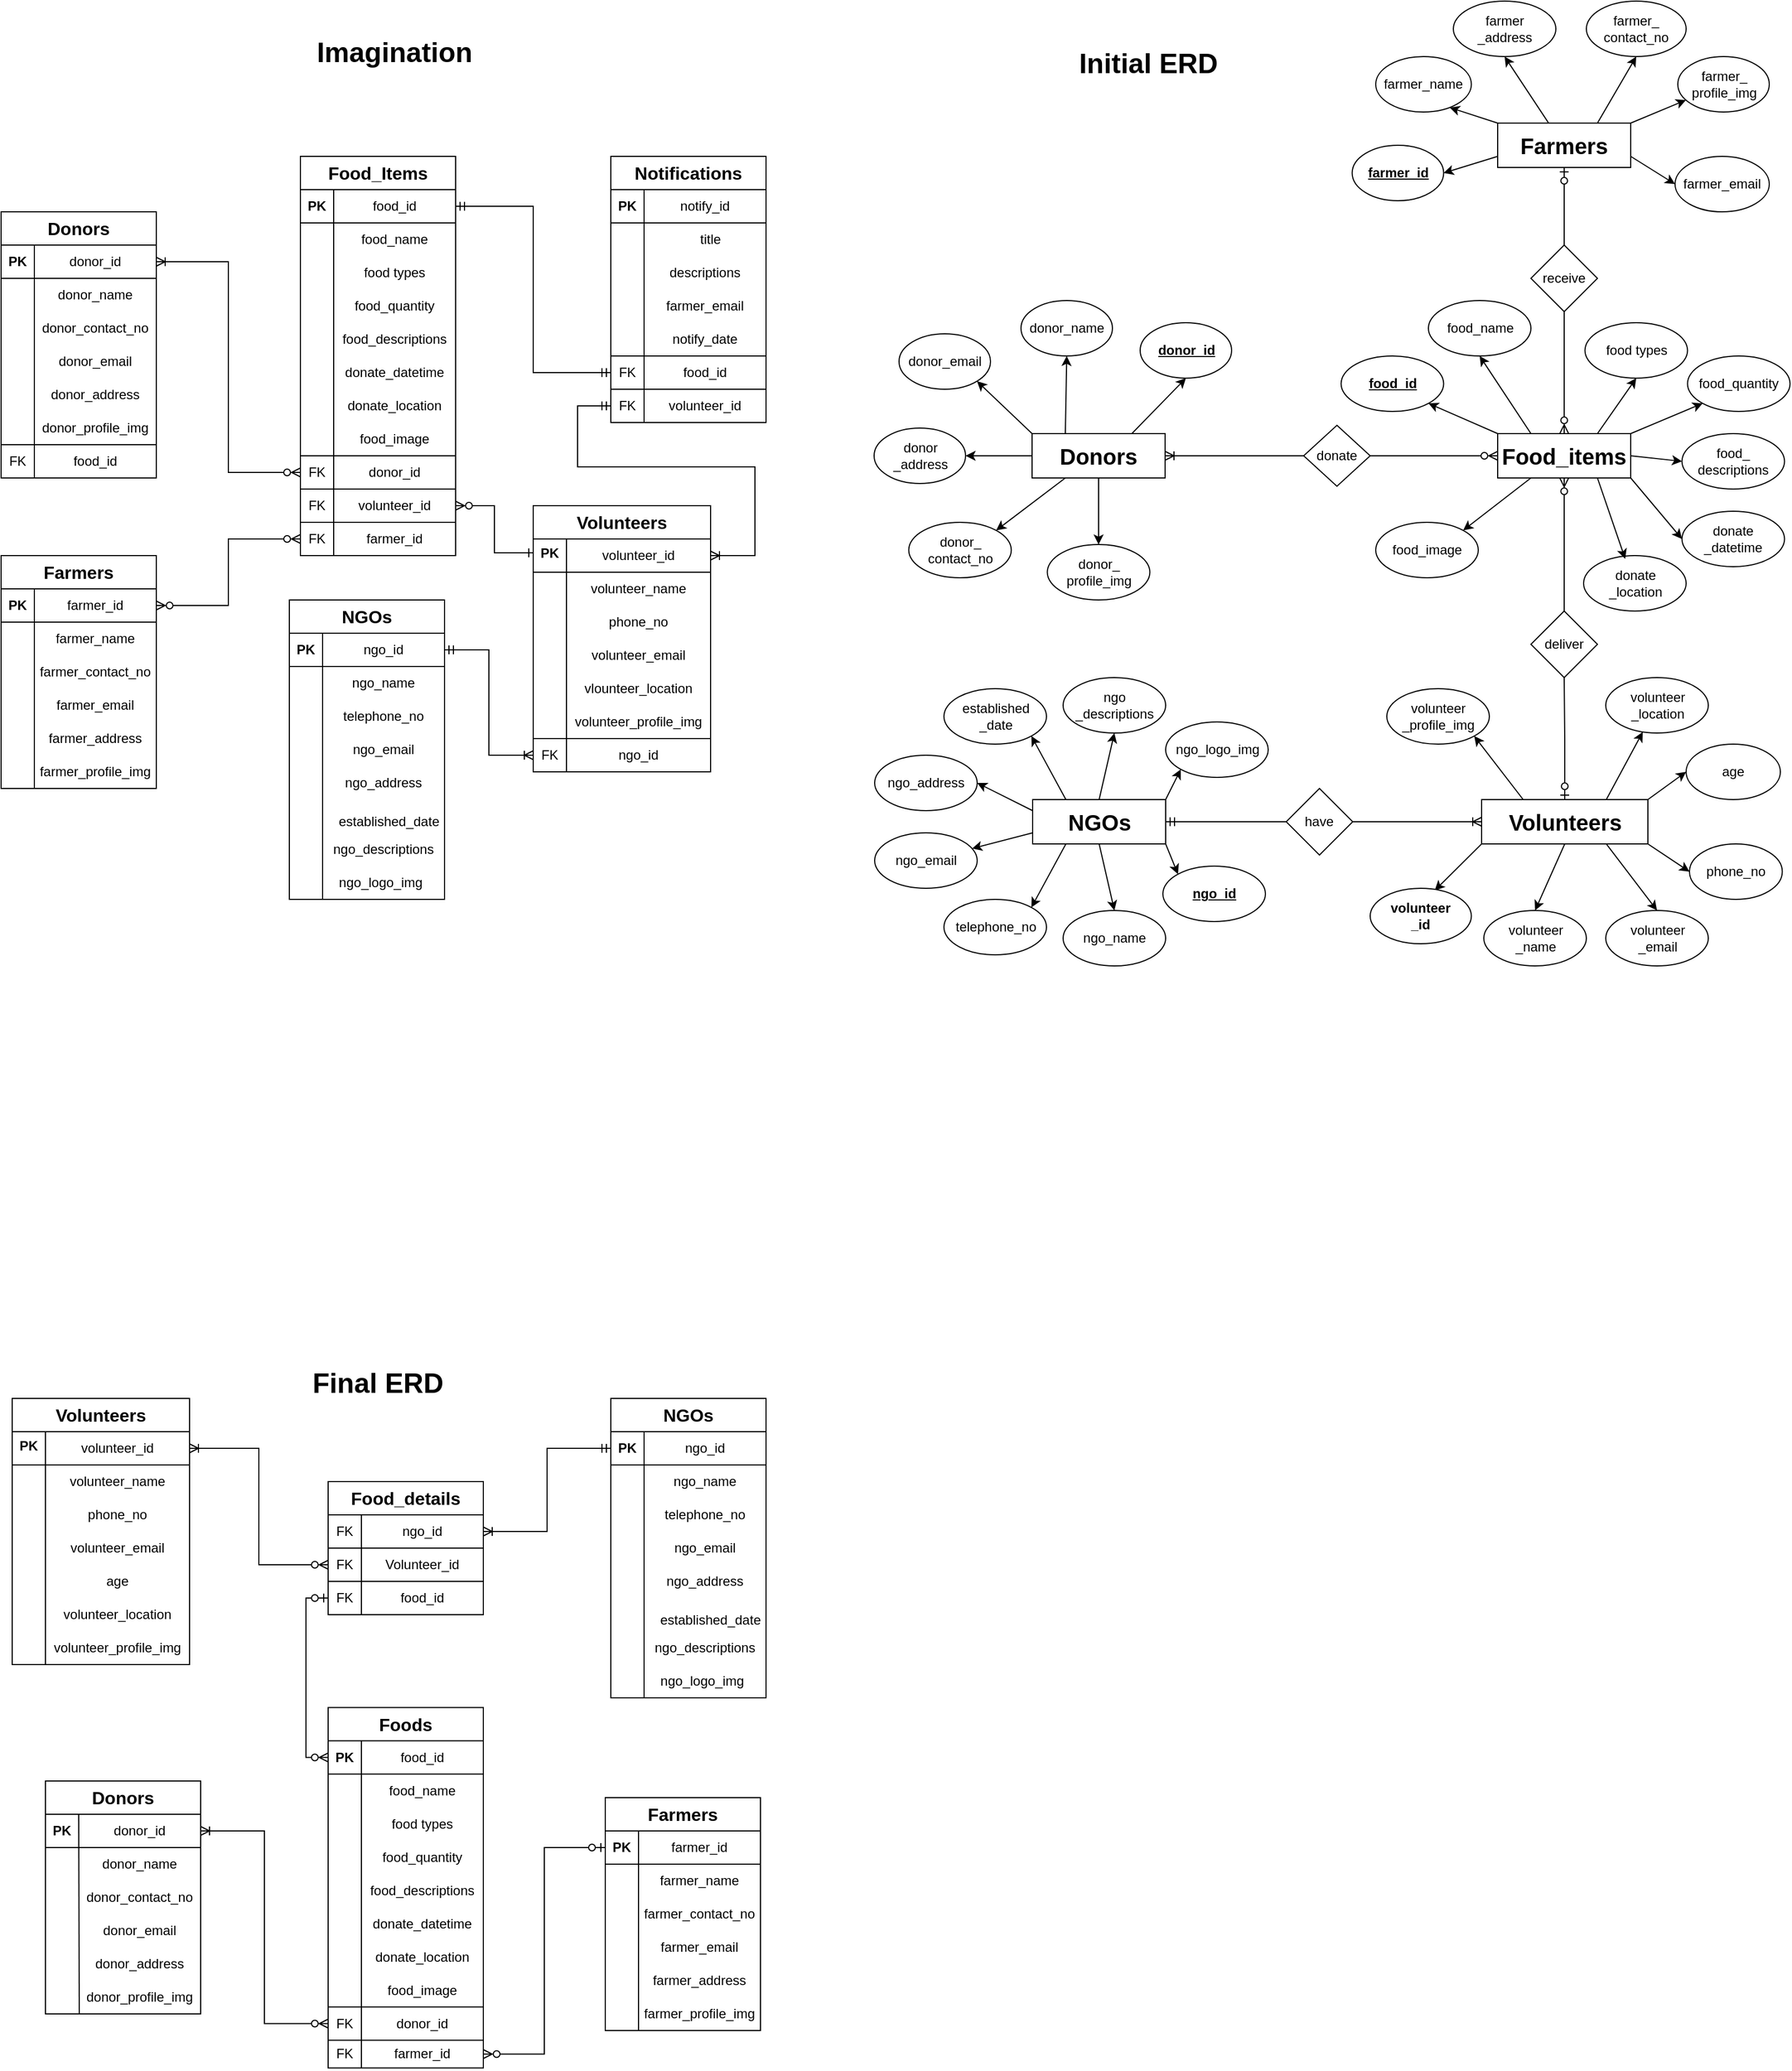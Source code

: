 <mxfile version="22.0.8" type="device">
  <diagram name="Page-1" id="qn7YPqqrGNcqjObkE3kq">
    <mxGraphModel dx="3119" dy="2403" grid="1" gridSize="10" guides="1" tooltips="1" connect="1" arrows="1" fold="1" page="1" pageScale="1" pageWidth="850" pageHeight="1100" math="0" shadow="0">
      <root>
        <mxCell id="0" />
        <mxCell id="1" parent="0" />
        <mxCell id="LAP7pbj2NF0N0nWJ8ouf-637" value="" style="endArrow=none;html=1;rounded=0;strokeWidth=1;endSize=6;jumpSize=6;exitX=0;exitY=1;exitDx=0;exitDy=0;" edge="1" parent="1" source="LAP7pbj2NF0N0nWJ8ouf-647">
          <mxGeometry width="50" height="50" relative="1" as="geometry">
            <mxPoint x="-445" y="505" as="sourcePoint" />
            <mxPoint x="-445" y="295" as="targetPoint" />
          </mxGeometry>
        </mxCell>
        <mxCell id="LAP7pbj2NF0N0nWJ8ouf-638" value="&lt;b&gt;&lt;font style=&quot;font-size: 16px;&quot;&gt;Food_details&lt;/font&gt;&lt;/b&gt;" style="swimlane;fontStyle=0;childLayout=stackLayout;horizontal=1;startSize=30;horizontalStack=0;resizeParent=1;resizeParentMax=0;resizeLast=0;collapsible=1;marginBottom=0;whiteSpace=wrap;html=1;" vertex="1" parent="1">
          <mxGeometry x="-475" y="265" width="140" height="120" as="geometry" />
        </mxCell>
        <mxCell id="LAP7pbj2NF0N0nWJ8ouf-639" value="" style="endArrow=none;html=1;rounded=0;" edge="1" parent="1">
          <mxGeometry width="50" height="50" relative="1" as="geometry">
            <mxPoint x="-475" y="325" as="sourcePoint" />
            <mxPoint x="-335" y="325" as="targetPoint" />
          </mxGeometry>
        </mxCell>
        <mxCell id="LAP7pbj2NF0N0nWJ8ouf-640" value="FK" style="text;html=1;strokeColor=none;fillColor=none;align=center;verticalAlign=middle;whiteSpace=wrap;rounded=0;" vertex="1" parent="1">
          <mxGeometry x="-475" y="295" width="30" height="30" as="geometry" />
        </mxCell>
        <mxCell id="LAP7pbj2NF0N0nWJ8ouf-641" value="Volunteer_id" style="text;html=1;strokeColor=none;fillColor=none;align=center;verticalAlign=middle;whiteSpace=wrap;rounded=0;" vertex="1" parent="1">
          <mxGeometry x="-445" y="325" width="110" height="30" as="geometry" />
        </mxCell>
        <mxCell id="LAP7pbj2NF0N0nWJ8ouf-737" style="edgeStyle=orthogonalEdgeStyle;rounded=0;orthogonalLoop=1;jettySize=auto;html=1;exitX=1;exitY=0.5;exitDx=0;exitDy=0;entryX=0;entryY=0.5;entryDx=0;entryDy=0;endArrow=ERmandOne;endFill=0;startArrow=ERoneToMany;startFill=0;" edge="1" parent="1" source="LAP7pbj2NF0N0nWJ8ouf-644" target="LAP7pbj2NF0N0nWJ8ouf-698">
          <mxGeometry relative="1" as="geometry" />
        </mxCell>
        <mxCell id="LAP7pbj2NF0N0nWJ8ouf-644" value="ngo_id" style="text;html=1;strokeColor=none;fillColor=none;align=center;verticalAlign=middle;whiteSpace=wrap;rounded=0;" vertex="1" parent="1">
          <mxGeometry x="-445" y="295" width="110" height="30" as="geometry" />
        </mxCell>
        <mxCell id="LAP7pbj2NF0N0nWJ8ouf-647" value="food_id" style="text;html=1;strokeColor=none;fillColor=none;align=center;verticalAlign=middle;whiteSpace=wrap;rounded=0;" vertex="1" parent="1">
          <mxGeometry x="-445" y="355" width="110" height="30" as="geometry" />
        </mxCell>
        <mxCell id="LAP7pbj2NF0N0nWJ8ouf-648" value="" style="endArrow=none;html=1;rounded=0;entryX=1;entryY=0;entryDx=0;entryDy=0;" edge="1" parent="1" target="LAP7pbj2NF0N0nWJ8ouf-647">
          <mxGeometry width="50" height="50" relative="1" as="geometry">
            <mxPoint x="-475" y="355" as="sourcePoint" />
            <mxPoint x="-295" y="365" as="targetPoint" />
          </mxGeometry>
        </mxCell>
        <mxCell id="LAP7pbj2NF0N0nWJ8ouf-649" value="FK" style="text;html=1;strokeColor=none;fillColor=none;align=center;verticalAlign=middle;whiteSpace=wrap;rounded=0;" vertex="1" parent="1">
          <mxGeometry x="-475" y="355" width="30" height="30" as="geometry" />
        </mxCell>
        <mxCell id="LAP7pbj2NF0N0nWJ8ouf-650" value="FK" style="text;html=1;strokeColor=none;fillColor=none;align=center;verticalAlign=middle;whiteSpace=wrap;rounded=0;" vertex="1" parent="1">
          <mxGeometry x="-475" y="325" width="30" height="30" as="geometry" />
        </mxCell>
        <mxCell id="LAP7pbj2NF0N0nWJ8ouf-652" value="" style="endArrow=none;html=1;rounded=0;strokeWidth=1;endSize=6;jumpSize=6;" edge="1" parent="1">
          <mxGeometry width="50" height="50" relative="1" as="geometry">
            <mxPoint x="-699.5" y="745" as="sourcePoint" />
            <mxPoint x="-700" y="565" as="targetPoint" />
          </mxGeometry>
        </mxCell>
        <mxCell id="LAP7pbj2NF0N0nWJ8ouf-653" value="&lt;b&gt;&lt;font style=&quot;font-size: 16px;&quot;&gt;Donors&lt;/font&gt;&lt;/b&gt;" style="swimlane;fontStyle=0;childLayout=stackLayout;horizontal=1;startSize=30;horizontalStack=0;resizeParent=1;resizeParentMax=0;resizeLast=0;collapsible=1;marginBottom=0;whiteSpace=wrap;html=1;" vertex="1" parent="1">
          <mxGeometry x="-730" y="535" width="140" height="210" as="geometry" />
        </mxCell>
        <mxCell id="LAP7pbj2NF0N0nWJ8ouf-654" value="" style="endArrow=none;html=1;rounded=0;" edge="1" parent="1">
          <mxGeometry width="50" height="50" relative="1" as="geometry">
            <mxPoint x="-730" y="595" as="sourcePoint" />
            <mxPoint x="-590" y="595" as="targetPoint" />
          </mxGeometry>
        </mxCell>
        <mxCell id="LAP7pbj2NF0N0nWJ8ouf-655" value="&lt;b&gt;PK&lt;/b&gt;" style="text;html=1;strokeColor=none;fillColor=none;align=center;verticalAlign=middle;whiteSpace=wrap;rounded=0;" vertex="1" parent="1">
          <mxGeometry x="-730" y="565" width="30" height="30" as="geometry" />
        </mxCell>
        <mxCell id="LAP7pbj2NF0N0nWJ8ouf-656" value="donor_name" style="text;html=1;strokeColor=none;fillColor=none;align=center;verticalAlign=middle;whiteSpace=wrap;rounded=0;" vertex="1" parent="1">
          <mxGeometry x="-700" y="595" width="110" height="30" as="geometry" />
        </mxCell>
        <mxCell id="LAP7pbj2NF0N0nWJ8ouf-657" value="donor_profile_img" style="text;html=1;strokeColor=none;fillColor=none;align=center;verticalAlign=middle;whiteSpace=wrap;rounded=0;" vertex="1" parent="1">
          <mxGeometry x="-700" y="715" width="110" height="30" as="geometry" />
        </mxCell>
        <mxCell id="LAP7pbj2NF0N0nWJ8ouf-658" value="donor_address" style="text;html=1;strokeColor=none;fillColor=none;align=center;verticalAlign=middle;whiteSpace=wrap;rounded=0;" vertex="1" parent="1">
          <mxGeometry x="-700" y="685" width="110" height="30" as="geometry" />
        </mxCell>
        <mxCell id="LAP7pbj2NF0N0nWJ8ouf-659" value="donor_id" style="text;html=1;strokeColor=none;fillColor=none;align=center;verticalAlign=middle;whiteSpace=wrap;rounded=0;" vertex="1" parent="1">
          <mxGeometry x="-700" y="565" width="110" height="30" as="geometry" />
        </mxCell>
        <mxCell id="LAP7pbj2NF0N0nWJ8ouf-660" value="donor_contact_no" style="text;html=1;strokeColor=none;fillColor=none;align=center;verticalAlign=middle;whiteSpace=wrap;rounded=0;" vertex="1" parent="1">
          <mxGeometry x="-700" y="625" width="110" height="30" as="geometry" />
        </mxCell>
        <mxCell id="LAP7pbj2NF0N0nWJ8ouf-661" value="donor_email" style="text;html=1;strokeColor=none;fillColor=none;align=center;verticalAlign=middle;whiteSpace=wrap;rounded=0;" vertex="1" parent="1">
          <mxGeometry x="-700" y="655" width="110" height="30" as="geometry" />
        </mxCell>
        <mxCell id="LAP7pbj2NF0N0nWJ8ouf-662" value="" style="endArrow=none;html=1;rounded=0;strokeWidth=1;endSize=6;jumpSize=6;exitX=0;exitY=1;exitDx=0;exitDy=0;" edge="1" parent="1" source="LAP7pbj2NF0N0nWJ8ouf-679">
          <mxGeometry width="50" height="50" relative="1" as="geometry">
            <mxPoint x="-445" y="828.75" as="sourcePoint" />
            <mxPoint x="-445" y="498.75" as="targetPoint" />
          </mxGeometry>
        </mxCell>
        <mxCell id="LAP7pbj2NF0N0nWJ8ouf-663" value="&lt;b&gt;&lt;font style=&quot;font-size: 16px;&quot;&gt;Foods&lt;/font&gt;&lt;/b&gt;" style="swimlane;fontStyle=0;childLayout=stackLayout;horizontal=1;startSize=30;horizontalStack=0;resizeParent=1;resizeParentMax=0;resizeLast=0;collapsible=1;marginBottom=0;whiteSpace=wrap;html=1;" vertex="1" parent="1">
          <mxGeometry x="-475" y="468.75" width="140" height="325" as="geometry" />
        </mxCell>
        <mxCell id="LAP7pbj2NF0N0nWJ8ouf-664" value="" style="endArrow=none;html=1;rounded=0;" edge="1" parent="1">
          <mxGeometry width="50" height="50" relative="1" as="geometry">
            <mxPoint x="-475" y="528.75" as="sourcePoint" />
            <mxPoint x="-335" y="528.75" as="targetPoint" />
          </mxGeometry>
        </mxCell>
        <mxCell id="LAP7pbj2NF0N0nWJ8ouf-735" style="edgeStyle=orthogonalEdgeStyle;rounded=0;orthogonalLoop=1;jettySize=auto;html=1;exitX=0;exitY=0.5;exitDx=0;exitDy=0;entryX=0;entryY=0.5;entryDx=0;entryDy=0;startArrow=ERzeroToMany;startFill=0;endArrow=ERzeroToOne;endFill=0;" edge="1" parent="1" source="LAP7pbj2NF0N0nWJ8ouf-665" target="LAP7pbj2NF0N0nWJ8ouf-649">
          <mxGeometry relative="1" as="geometry" />
        </mxCell>
        <mxCell id="LAP7pbj2NF0N0nWJ8ouf-665" value="&lt;b&gt;PK&lt;/b&gt;" style="text;html=1;strokeColor=none;fillColor=none;align=center;verticalAlign=middle;whiteSpace=wrap;rounded=0;" vertex="1" parent="1">
          <mxGeometry x="-475" y="498.75" width="30" height="30" as="geometry" />
        </mxCell>
        <mxCell id="LAP7pbj2NF0N0nWJ8ouf-666" value="food_name" style="text;html=1;strokeColor=none;fillColor=none;align=center;verticalAlign=middle;whiteSpace=wrap;rounded=0;" vertex="1" parent="1">
          <mxGeometry x="-445" y="528.75" width="110" height="30" as="geometry" />
        </mxCell>
        <mxCell id="LAP7pbj2NF0N0nWJ8ouf-667" value="food_descriptions" style="text;html=1;strokeColor=none;fillColor=none;align=center;verticalAlign=middle;whiteSpace=wrap;rounded=0;" vertex="1" parent="1">
          <mxGeometry x="-445" y="618.75" width="110" height="30" as="geometry" />
        </mxCell>
        <mxCell id="LAP7pbj2NF0N0nWJ8ouf-668" value="food_id" style="text;html=1;strokeColor=none;fillColor=none;align=center;verticalAlign=middle;whiteSpace=wrap;rounded=0;" vertex="1" parent="1">
          <mxGeometry x="-445" y="498.75" width="110" height="30" as="geometry" />
        </mxCell>
        <mxCell id="LAP7pbj2NF0N0nWJ8ouf-669" value="food types" style="text;html=1;strokeColor=none;fillColor=none;align=center;verticalAlign=middle;whiteSpace=wrap;rounded=0;" vertex="1" parent="1">
          <mxGeometry x="-445" y="558.75" width="110" height="30" as="geometry" />
        </mxCell>
        <mxCell id="LAP7pbj2NF0N0nWJ8ouf-670" value="food_quantity" style="text;html=1;strokeColor=none;fillColor=none;align=center;verticalAlign=middle;whiteSpace=wrap;rounded=0;" vertex="1" parent="1">
          <mxGeometry x="-445" y="588.75" width="110" height="30" as="geometry" />
        </mxCell>
        <mxCell id="LAP7pbj2NF0N0nWJ8ouf-671" value="food_image" style="text;html=1;strokeColor=none;fillColor=none;align=center;verticalAlign=middle;whiteSpace=wrap;rounded=0;" vertex="1" parent="1">
          <mxGeometry x="-445" y="708.75" width="110" height="30" as="geometry" />
        </mxCell>
        <mxCell id="LAP7pbj2NF0N0nWJ8ouf-672" value="" style="endArrow=none;html=1;rounded=0;" edge="1" parent="1">
          <mxGeometry width="50" height="50" relative="1" as="geometry">
            <mxPoint x="-475" y="768.75" as="sourcePoint" />
            <mxPoint x="-335" y="768.75" as="targetPoint" />
          </mxGeometry>
        </mxCell>
        <mxCell id="LAP7pbj2NF0N0nWJ8ouf-734" style="edgeStyle=orthogonalEdgeStyle;rounded=0;orthogonalLoop=1;jettySize=auto;html=1;exitX=0;exitY=0.5;exitDx=0;exitDy=0;entryX=1;entryY=0.5;entryDx=0;entryDy=0;startArrow=ERzeroToMany;startFill=0;endArrow=ERoneToMany;endFill=0;" edge="1" parent="1" source="LAP7pbj2NF0N0nWJ8ouf-673" target="LAP7pbj2NF0N0nWJ8ouf-659">
          <mxGeometry relative="1" as="geometry" />
        </mxCell>
        <mxCell id="LAP7pbj2NF0N0nWJ8ouf-673" value="FK" style="text;html=1;strokeColor=none;fillColor=none;align=center;verticalAlign=middle;whiteSpace=wrap;rounded=0;" vertex="1" parent="1">
          <mxGeometry x="-475" y="738.75" width="30" height="30" as="geometry" />
        </mxCell>
        <mxCell id="LAP7pbj2NF0N0nWJ8ouf-674" value="donate_datetime" style="text;html=1;strokeColor=none;fillColor=none;align=center;verticalAlign=middle;whiteSpace=wrap;rounded=0;" vertex="1" parent="1">
          <mxGeometry x="-445" y="648.75" width="110" height="30" as="geometry" />
        </mxCell>
        <mxCell id="LAP7pbj2NF0N0nWJ8ouf-675" value="donate_location" style="text;html=1;strokeColor=none;fillColor=none;align=center;verticalAlign=middle;whiteSpace=wrap;rounded=0;" vertex="1" parent="1">
          <mxGeometry x="-445" y="678.75" width="110" height="30" as="geometry" />
        </mxCell>
        <mxCell id="LAP7pbj2NF0N0nWJ8ouf-677" value="donor_id" style="text;html=1;strokeColor=none;fillColor=none;align=center;verticalAlign=middle;whiteSpace=wrap;rounded=0;" vertex="1" parent="1">
          <mxGeometry x="-445" y="738.75" width="110" height="30" as="geometry" />
        </mxCell>
        <mxCell id="LAP7pbj2NF0N0nWJ8ouf-733" style="edgeStyle=orthogonalEdgeStyle;rounded=0;orthogonalLoop=1;jettySize=auto;html=1;exitX=1;exitY=0.5;exitDx=0;exitDy=0;entryX=0;entryY=0.5;entryDx=0;entryDy=0;endArrow=ERzeroToOne;endFill=0;startArrow=ERzeroToMany;startFill=0;" edge="1" parent="1" source="LAP7pbj2NF0N0nWJ8ouf-679" target="LAP7pbj2NF0N0nWJ8ouf-726">
          <mxGeometry relative="1" as="geometry" />
        </mxCell>
        <mxCell id="LAP7pbj2NF0N0nWJ8ouf-679" value="farmer_id" style="text;html=1;strokeColor=none;fillColor=none;align=center;verticalAlign=middle;whiteSpace=wrap;rounded=0;" vertex="1" parent="1">
          <mxGeometry x="-445" y="768.75" width="110" height="25" as="geometry" />
        </mxCell>
        <mxCell id="LAP7pbj2NF0N0nWJ8ouf-680" value="FK" style="text;html=1;strokeColor=none;fillColor=none;align=center;verticalAlign=middle;whiteSpace=wrap;rounded=0;" vertex="1" parent="1">
          <mxGeometry x="-475" y="768.75" width="30" height="25" as="geometry" />
        </mxCell>
        <mxCell id="LAP7pbj2NF0N0nWJ8ouf-682" value="" style="endArrow=none;html=1;rounded=0;exitX=0;exitY=0;exitDx=0;exitDy=0;entryX=1;entryY=1;entryDx=0;entryDy=0;" edge="1" parent="1" source="LAP7pbj2NF0N0nWJ8ouf-673">
          <mxGeometry width="50" height="50" relative="1" as="geometry">
            <mxPoint x="-475" y="748.75" as="sourcePoint" />
            <mxPoint x="-335" y="738.75" as="targetPoint" />
          </mxGeometry>
        </mxCell>
        <mxCell id="LAP7pbj2NF0N0nWJ8ouf-695" value="" style="endArrow=none;html=1;rounded=0;strokeWidth=1;endSize=6;jumpSize=6;exitX=0;exitY=1;exitDx=0;exitDy=0;" edge="1" parent="1" source="LAP7pbj2NF0N0nWJ8ouf-706">
          <mxGeometry width="50" height="50" relative="1" as="geometry">
            <mxPoint x="-190" y="430" as="sourcePoint" />
            <mxPoint x="-190" y="220" as="targetPoint" />
          </mxGeometry>
        </mxCell>
        <mxCell id="LAP7pbj2NF0N0nWJ8ouf-696" value="&lt;b&gt;&lt;font style=&quot;font-size: 16px;&quot;&gt;NGOs&lt;/font&gt;&lt;/b&gt;" style="swimlane;fontStyle=0;childLayout=stackLayout;horizontal=1;startSize=30;horizontalStack=0;resizeParent=1;resizeParentMax=0;resizeLast=0;collapsible=1;marginBottom=0;whiteSpace=wrap;html=1;" vertex="1" parent="1">
          <mxGeometry x="-220" y="190" width="140" height="270" as="geometry" />
        </mxCell>
        <mxCell id="LAP7pbj2NF0N0nWJ8ouf-697" value="" style="endArrow=none;html=1;rounded=0;" edge="1" parent="1">
          <mxGeometry width="50" height="50" relative="1" as="geometry">
            <mxPoint x="-220" y="250" as="sourcePoint" />
            <mxPoint x="-80" y="250" as="targetPoint" />
          </mxGeometry>
        </mxCell>
        <mxCell id="LAP7pbj2NF0N0nWJ8ouf-698" value="&lt;b&gt;PK&lt;/b&gt;" style="text;html=1;strokeColor=none;fillColor=none;align=center;verticalAlign=middle;whiteSpace=wrap;rounded=0;" vertex="1" parent="1">
          <mxGeometry x="-220" y="220" width="30" height="30" as="geometry" />
        </mxCell>
        <mxCell id="LAP7pbj2NF0N0nWJ8ouf-699" value="ngo_name" style="text;html=1;strokeColor=none;fillColor=none;align=center;verticalAlign=middle;whiteSpace=wrap;rounded=0;" vertex="1" parent="1">
          <mxGeometry x="-190" y="250" width="110" height="30" as="geometry" />
        </mxCell>
        <mxCell id="LAP7pbj2NF0N0nWJ8ouf-700" value="established_date" style="text;html=1;strokeColor=none;fillColor=none;align=center;verticalAlign=middle;whiteSpace=wrap;rounded=0;" vertex="1" parent="1">
          <mxGeometry x="-180" y="380" width="100" height="20" as="geometry" />
        </mxCell>
        <mxCell id="LAP7pbj2NF0N0nWJ8ouf-701" value="ngo_address" style="text;html=1;strokeColor=none;fillColor=none;align=center;verticalAlign=middle;whiteSpace=wrap;rounded=0;" vertex="1" parent="1">
          <mxGeometry x="-190" y="340" width="110" height="30" as="geometry" />
        </mxCell>
        <mxCell id="LAP7pbj2NF0N0nWJ8ouf-702" value="ngo_id" style="text;html=1;strokeColor=none;fillColor=none;align=center;verticalAlign=middle;whiteSpace=wrap;rounded=0;" vertex="1" parent="1">
          <mxGeometry x="-190" y="220" width="110" height="30" as="geometry" />
        </mxCell>
        <mxCell id="LAP7pbj2NF0N0nWJ8ouf-703" value="telephone_no" style="text;html=1;strokeColor=none;fillColor=none;align=center;verticalAlign=middle;whiteSpace=wrap;rounded=0;" vertex="1" parent="1">
          <mxGeometry x="-190" y="280" width="110" height="30" as="geometry" />
        </mxCell>
        <mxCell id="LAP7pbj2NF0N0nWJ8ouf-704" value="ngo_email" style="text;html=1;strokeColor=none;fillColor=none;align=center;verticalAlign=middle;whiteSpace=wrap;rounded=0;" vertex="1" parent="1">
          <mxGeometry x="-190" y="310" width="110" height="30" as="geometry" />
        </mxCell>
        <mxCell id="LAP7pbj2NF0N0nWJ8ouf-705" value="ngo_descriptions" style="text;html=1;strokeColor=none;fillColor=none;align=center;verticalAlign=middle;whiteSpace=wrap;rounded=0;" vertex="1" parent="1">
          <mxGeometry x="-190" y="400" width="110" height="30" as="geometry" />
        </mxCell>
        <mxCell id="LAP7pbj2NF0N0nWJ8ouf-706" value="ngo_logo_img" style="text;html=1;strokeColor=none;fillColor=none;align=center;verticalAlign=middle;whiteSpace=wrap;rounded=0;" vertex="1" parent="1">
          <mxGeometry x="-190" y="430" width="105" height="30" as="geometry" />
        </mxCell>
        <mxCell id="LAP7pbj2NF0N0nWJ8ouf-709" value="" style="endArrow=none;html=1;rounded=0;strokeWidth=1;endSize=6;jumpSize=6;exitX=0;exitY=1;exitDx=0;exitDy=0;" edge="1" parent="1" source="LAP7pbj2NF0N0nWJ8ouf-719">
          <mxGeometry width="50" height="50" relative="1" as="geometry">
            <mxPoint x="-730" y="400" as="sourcePoint" />
            <mxPoint x="-730" y="220" as="targetPoint" />
          </mxGeometry>
        </mxCell>
        <mxCell id="LAP7pbj2NF0N0nWJ8ouf-710" value="&lt;b&gt;&lt;font style=&quot;font-size: 16px;&quot;&gt;Volunteers&lt;/font&gt;&lt;/b&gt;" style="swimlane;fontStyle=0;childLayout=stackLayout;horizontal=1;startSize=30;horizontalStack=0;resizeParent=1;resizeParentMax=0;resizeLast=0;collapsible=1;marginBottom=0;whiteSpace=wrap;html=1;" vertex="1" parent="1">
          <mxGeometry x="-760" y="190" width="160" height="240" as="geometry" />
        </mxCell>
        <mxCell id="LAP7pbj2NF0N0nWJ8ouf-711" value="" style="endArrow=none;html=1;rounded=0;entryX=1;entryY=1;entryDx=0;entryDy=0;" edge="1" parent="1" target="LAP7pbj2NF0N0nWJ8ouf-716">
          <mxGeometry width="50" height="50" relative="1" as="geometry">
            <mxPoint x="-760" y="250" as="sourcePoint" />
            <mxPoint x="-620" y="250" as="targetPoint" />
          </mxGeometry>
        </mxCell>
        <mxCell id="LAP7pbj2NF0N0nWJ8ouf-712" value="&lt;b&gt;PK&lt;/b&gt;" style="text;html=1;strokeColor=none;fillColor=none;align=center;verticalAlign=middle;whiteSpace=wrap;rounded=0;" vertex="1" parent="1">
          <mxGeometry x="-760" y="220" width="30" height="25" as="geometry" />
        </mxCell>
        <mxCell id="LAP7pbj2NF0N0nWJ8ouf-713" value="volunteer_name" style="text;html=1;strokeColor=none;fillColor=none;align=center;verticalAlign=middle;whiteSpace=wrap;rounded=0;" vertex="1" parent="1">
          <mxGeometry x="-730" y="250" width="130" height="30" as="geometry" />
        </mxCell>
        <mxCell id="LAP7pbj2NF0N0nWJ8ouf-714" value="volunteer_location" style="text;html=1;strokeColor=none;fillColor=none;align=center;verticalAlign=middle;whiteSpace=wrap;rounded=0;" vertex="1" parent="1">
          <mxGeometry x="-730" y="370" width="130" height="30" as="geometry" />
        </mxCell>
        <mxCell id="LAP7pbj2NF0N0nWJ8ouf-715" value="age" style="text;html=1;strokeColor=none;fillColor=none;align=center;verticalAlign=middle;whiteSpace=wrap;rounded=0;" vertex="1" parent="1">
          <mxGeometry x="-730" y="340" width="130" height="30" as="geometry" />
        </mxCell>
        <mxCell id="LAP7pbj2NF0N0nWJ8ouf-736" style="edgeStyle=orthogonalEdgeStyle;rounded=0;orthogonalLoop=1;jettySize=auto;html=1;exitX=1;exitY=0.5;exitDx=0;exitDy=0;entryX=0;entryY=0.5;entryDx=0;entryDy=0;startArrow=ERoneToMany;startFill=0;endArrow=ERzeroToMany;endFill=0;" edge="1" parent="1" source="LAP7pbj2NF0N0nWJ8ouf-716" target="LAP7pbj2NF0N0nWJ8ouf-650">
          <mxGeometry relative="1" as="geometry" />
        </mxCell>
        <mxCell id="LAP7pbj2NF0N0nWJ8ouf-716" value="volunteer_id" style="text;html=1;strokeColor=none;fillColor=none;align=center;verticalAlign=middle;whiteSpace=wrap;rounded=0;" vertex="1" parent="1">
          <mxGeometry x="-730" y="220" width="130" height="30" as="geometry" />
        </mxCell>
        <mxCell id="LAP7pbj2NF0N0nWJ8ouf-717" value="phone_no" style="text;html=1;strokeColor=none;fillColor=none;align=center;verticalAlign=middle;whiteSpace=wrap;rounded=0;" vertex="1" parent="1">
          <mxGeometry x="-730" y="280" width="130" height="30" as="geometry" />
        </mxCell>
        <mxCell id="LAP7pbj2NF0N0nWJ8ouf-718" value="volunteer_email" style="text;html=1;strokeColor=none;fillColor=none;align=center;verticalAlign=middle;whiteSpace=wrap;rounded=0;" vertex="1" parent="1">
          <mxGeometry x="-730" y="310" width="130" height="30" as="geometry" />
        </mxCell>
        <mxCell id="LAP7pbj2NF0N0nWJ8ouf-719" value="volunteer_profile_img" style="text;html=1;strokeColor=none;fillColor=none;align=center;verticalAlign=middle;whiteSpace=wrap;rounded=0;" vertex="1" parent="1">
          <mxGeometry x="-730" y="400" width="130" height="30" as="geometry" />
        </mxCell>
        <mxCell id="LAP7pbj2NF0N0nWJ8ouf-723" value="" style="endArrow=none;html=1;rounded=0;strokeWidth=1;endSize=6;jumpSize=6;exitX=0;exitY=1;exitDx=0;exitDy=0;" edge="1" parent="1" source="LAP7pbj2NF0N0nWJ8ouf-728">
          <mxGeometry width="50" height="50" relative="1" as="geometry">
            <mxPoint x="-195" y="790" as="sourcePoint" />
            <mxPoint x="-195" y="580" as="targetPoint" />
          </mxGeometry>
        </mxCell>
        <mxCell id="LAP7pbj2NF0N0nWJ8ouf-724" value="&lt;b&gt;&lt;font style=&quot;font-size: 16px;&quot;&gt;Farmers&lt;/font&gt;&lt;/b&gt;" style="swimlane;fontStyle=0;childLayout=stackLayout;horizontal=1;startSize=30;horizontalStack=0;resizeParent=1;resizeParentMax=0;resizeLast=0;collapsible=1;marginBottom=0;whiteSpace=wrap;html=1;" vertex="1" parent="1">
          <mxGeometry x="-225" y="550" width="140" height="210" as="geometry" />
        </mxCell>
        <mxCell id="LAP7pbj2NF0N0nWJ8ouf-725" value="" style="endArrow=none;html=1;rounded=0;" edge="1" parent="1">
          <mxGeometry width="50" height="50" relative="1" as="geometry">
            <mxPoint x="-225" y="610" as="sourcePoint" />
            <mxPoint x="-85" y="610" as="targetPoint" />
          </mxGeometry>
        </mxCell>
        <mxCell id="LAP7pbj2NF0N0nWJ8ouf-726" value="&lt;b&gt;PK&lt;/b&gt;" style="text;html=1;strokeColor=none;fillColor=none;align=center;verticalAlign=middle;whiteSpace=wrap;rounded=0;" vertex="1" parent="1">
          <mxGeometry x="-225" y="580" width="30" height="30" as="geometry" />
        </mxCell>
        <mxCell id="LAP7pbj2NF0N0nWJ8ouf-727" value="farmer_name" style="text;html=1;strokeColor=none;fillColor=none;align=center;verticalAlign=middle;whiteSpace=wrap;rounded=0;" vertex="1" parent="1">
          <mxGeometry x="-195" y="610" width="110" height="30" as="geometry" />
        </mxCell>
        <mxCell id="LAP7pbj2NF0N0nWJ8ouf-728" value="farmer_profile_img" style="text;html=1;strokeColor=none;fillColor=none;align=center;verticalAlign=middle;whiteSpace=wrap;rounded=0;" vertex="1" parent="1">
          <mxGeometry x="-195" y="730" width="110" height="30" as="geometry" />
        </mxCell>
        <mxCell id="LAP7pbj2NF0N0nWJ8ouf-729" value="farmer_address" style="text;html=1;strokeColor=none;fillColor=none;align=center;verticalAlign=middle;whiteSpace=wrap;rounded=0;" vertex="1" parent="1">
          <mxGeometry x="-195" y="700" width="110" height="30" as="geometry" />
        </mxCell>
        <mxCell id="LAP7pbj2NF0N0nWJ8ouf-730" value="farmer_id" style="text;html=1;strokeColor=none;fillColor=none;align=center;verticalAlign=middle;whiteSpace=wrap;rounded=0;" vertex="1" parent="1">
          <mxGeometry x="-195" y="580" width="110" height="30" as="geometry" />
        </mxCell>
        <mxCell id="LAP7pbj2NF0N0nWJ8ouf-731" value="farmer_contact_no" style="text;html=1;strokeColor=none;fillColor=none;align=center;verticalAlign=middle;whiteSpace=wrap;rounded=0;" vertex="1" parent="1">
          <mxGeometry x="-195" y="640" width="110" height="30" as="geometry" />
        </mxCell>
        <mxCell id="LAP7pbj2NF0N0nWJ8ouf-732" value="farmer_email" style="text;html=1;strokeColor=none;fillColor=none;align=center;verticalAlign=middle;whiteSpace=wrap;rounded=0;" vertex="1" parent="1">
          <mxGeometry x="-195" y="670" width="110" height="30" as="geometry" />
        </mxCell>
        <mxCell id="LAP7pbj2NF0N0nWJ8ouf-739" value="&lt;b&gt;&lt;font style=&quot;font-size: 25px;&quot;&gt;Final ERD&lt;/font&gt;&lt;/b&gt;" style="text;html=1;strokeColor=none;fillColor=none;align=center;verticalAlign=middle;whiteSpace=wrap;rounded=0;" vertex="1" parent="1">
          <mxGeometry x="-515" y="160" width="170" height="30" as="geometry" />
        </mxCell>
        <mxCell id="LAP7pbj2NF0N0nWJ8ouf-742" value="" style="edgeStyle=orthogonalEdgeStyle;rounded=0;orthogonalLoop=1;jettySize=auto;html=1;endArrow=none;endFill=0;startArrow=ERmandOne;startFill=0;" edge="1" parent="1" source="LAP7pbj2NF0N0nWJ8ouf-751" target="LAP7pbj2NF0N0nWJ8ouf-753">
          <mxGeometry relative="1" as="geometry" />
        </mxCell>
        <mxCell id="LAP7pbj2NF0N0nWJ8ouf-743" style="rounded=0;orthogonalLoop=1;jettySize=auto;html=1;exitX=0;exitY=0.25;exitDx=0;exitDy=0;entryX=1;entryY=0.5;entryDx=0;entryDy=0;" edge="1" parent="1" source="LAP7pbj2NF0N0nWJ8ouf-751" target="LAP7pbj2NF0N0nWJ8ouf-805">
          <mxGeometry relative="1" as="geometry" />
        </mxCell>
        <mxCell id="LAP7pbj2NF0N0nWJ8ouf-744" style="rounded=0;orthogonalLoop=1;jettySize=auto;html=1;exitX=0;exitY=0.75;exitDx=0;exitDy=0;" edge="1" parent="1" source="LAP7pbj2NF0N0nWJ8ouf-751" target="LAP7pbj2NF0N0nWJ8ouf-807">
          <mxGeometry relative="1" as="geometry" />
        </mxCell>
        <mxCell id="LAP7pbj2NF0N0nWJ8ouf-745" style="rounded=0;orthogonalLoop=1;jettySize=auto;html=1;exitX=0.25;exitY=0;exitDx=0;exitDy=0;entryX=1;entryY=1;entryDx=0;entryDy=0;" edge="1" parent="1" source="LAP7pbj2NF0N0nWJ8ouf-751" target="LAP7pbj2NF0N0nWJ8ouf-815">
          <mxGeometry relative="1" as="geometry" />
        </mxCell>
        <mxCell id="LAP7pbj2NF0N0nWJ8ouf-746" style="rounded=0;orthogonalLoop=1;jettySize=auto;html=1;exitX=0.5;exitY=0;exitDx=0;exitDy=0;entryX=0.5;entryY=1;entryDx=0;entryDy=0;" edge="1" parent="1" source="LAP7pbj2NF0N0nWJ8ouf-751" target="LAP7pbj2NF0N0nWJ8ouf-808">
          <mxGeometry relative="1" as="geometry" />
        </mxCell>
        <mxCell id="LAP7pbj2NF0N0nWJ8ouf-747" style="rounded=0;orthogonalLoop=1;jettySize=auto;html=1;exitX=1;exitY=0;exitDx=0;exitDy=0;entryX=0;entryY=1;entryDx=0;entryDy=0;" edge="1" parent="1" source="LAP7pbj2NF0N0nWJ8ouf-751" target="LAP7pbj2NF0N0nWJ8ouf-809">
          <mxGeometry relative="1" as="geometry" />
        </mxCell>
        <mxCell id="LAP7pbj2NF0N0nWJ8ouf-748" style="rounded=0;orthogonalLoop=1;jettySize=auto;html=1;exitX=1;exitY=1;exitDx=0;exitDy=0;entryX=0;entryY=0;entryDx=0;entryDy=0;" edge="1" parent="1" source="LAP7pbj2NF0N0nWJ8ouf-751" target="LAP7pbj2NF0N0nWJ8ouf-816">
          <mxGeometry relative="1" as="geometry" />
        </mxCell>
        <mxCell id="LAP7pbj2NF0N0nWJ8ouf-749" style="rounded=0;orthogonalLoop=1;jettySize=auto;html=1;exitX=0.5;exitY=1;exitDx=0;exitDy=0;entryX=0.5;entryY=0;entryDx=0;entryDy=0;" edge="1" parent="1" source="LAP7pbj2NF0N0nWJ8ouf-751" target="LAP7pbj2NF0N0nWJ8ouf-818">
          <mxGeometry relative="1" as="geometry" />
        </mxCell>
        <mxCell id="LAP7pbj2NF0N0nWJ8ouf-750" style="rounded=0;orthogonalLoop=1;jettySize=auto;html=1;exitX=0.25;exitY=1;exitDx=0;exitDy=0;entryX=1;entryY=0;entryDx=0;entryDy=0;" edge="1" parent="1" source="LAP7pbj2NF0N0nWJ8ouf-751" target="LAP7pbj2NF0N0nWJ8ouf-817">
          <mxGeometry relative="1" as="geometry" />
        </mxCell>
        <mxCell id="LAP7pbj2NF0N0nWJ8ouf-751" value="&lt;b style=&quot;border-color: var(--border-color);&quot;&gt;&lt;font style=&quot;border-color: var(--border-color); font-size: 20px;&quot;&gt;NGOs&lt;/font&gt;&lt;/b&gt;" style="rounded=0;whiteSpace=wrap;html=1;" vertex="1" parent="1">
          <mxGeometry x="160.5" y="-350" width="120" height="40" as="geometry" />
        </mxCell>
        <mxCell id="LAP7pbj2NF0N0nWJ8ouf-752" value="" style="edgeStyle=orthogonalEdgeStyle;rounded=0;orthogonalLoop=1;jettySize=auto;html=1;endArrow=ERoneToMany;endFill=0;" edge="1" parent="1" source="LAP7pbj2NF0N0nWJ8ouf-753" target="LAP7pbj2NF0N0nWJ8ouf-762">
          <mxGeometry relative="1" as="geometry" />
        </mxCell>
        <mxCell id="LAP7pbj2NF0N0nWJ8ouf-753" value="have" style="rhombus;whiteSpace=wrap;html=1;rounded=0;" vertex="1" parent="1">
          <mxGeometry x="389.25" y="-360" width="60" height="60" as="geometry" />
        </mxCell>
        <mxCell id="LAP7pbj2NF0N0nWJ8ouf-754" value="" style="edgeStyle=orthogonalEdgeStyle;rounded=0;orthogonalLoop=1;jettySize=auto;html=1;entryX=0.5;entryY=1;entryDx=0;entryDy=0;endArrow=none;endFill=0;startArrow=ERzeroToOne;startFill=0;" edge="1" parent="1" source="LAP7pbj2NF0N0nWJ8ouf-762" target="LAP7pbj2NF0N0nWJ8ouf-764">
          <mxGeometry relative="1" as="geometry">
            <mxPoint x="640.5" y="-440" as="targetPoint" />
          </mxGeometry>
        </mxCell>
        <mxCell id="LAP7pbj2NF0N0nWJ8ouf-755" style="rounded=0;orthogonalLoop=1;jettySize=auto;html=1;exitX=0.5;exitY=1;exitDx=0;exitDy=0;entryX=0.5;entryY=0;entryDx=0;entryDy=0;" edge="1" parent="1" source="LAP7pbj2NF0N0nWJ8ouf-762" target="LAP7pbj2NF0N0nWJ8ouf-811">
          <mxGeometry relative="1" as="geometry" />
        </mxCell>
        <mxCell id="LAP7pbj2NF0N0nWJ8ouf-756" style="rounded=0;orthogonalLoop=1;jettySize=auto;html=1;exitX=0;exitY=1;exitDx=0;exitDy=0;entryX=0.638;entryY=0.04;entryDx=0;entryDy=0;entryPerimeter=0;" edge="1" parent="1" source="LAP7pbj2NF0N0nWJ8ouf-762" target="LAP7pbj2NF0N0nWJ8ouf-813">
          <mxGeometry relative="1" as="geometry" />
        </mxCell>
        <mxCell id="LAP7pbj2NF0N0nWJ8ouf-757" style="rounded=0;orthogonalLoop=1;jettySize=auto;html=1;exitX=0.75;exitY=1;exitDx=0;exitDy=0;entryX=0.5;entryY=0;entryDx=0;entryDy=0;" edge="1" parent="1" source="LAP7pbj2NF0N0nWJ8ouf-762" target="LAP7pbj2NF0N0nWJ8ouf-819">
          <mxGeometry relative="1" as="geometry" />
        </mxCell>
        <mxCell id="LAP7pbj2NF0N0nWJ8ouf-758" style="rounded=0;orthogonalLoop=1;jettySize=auto;html=1;exitX=0.75;exitY=0;exitDx=0;exitDy=0;" edge="1" parent="1" source="LAP7pbj2NF0N0nWJ8ouf-762" target="LAP7pbj2NF0N0nWJ8ouf-812">
          <mxGeometry relative="1" as="geometry" />
        </mxCell>
        <mxCell id="LAP7pbj2NF0N0nWJ8ouf-759" style="rounded=0;orthogonalLoop=1;jettySize=auto;html=1;exitX=1;exitY=0;exitDx=0;exitDy=0;entryX=0;entryY=0.5;entryDx=0;entryDy=0;" edge="1" parent="1" source="LAP7pbj2NF0N0nWJ8ouf-762" target="LAP7pbj2NF0N0nWJ8ouf-806">
          <mxGeometry relative="1" as="geometry" />
        </mxCell>
        <mxCell id="LAP7pbj2NF0N0nWJ8ouf-760" style="rounded=0;orthogonalLoop=1;jettySize=auto;html=1;exitX=0.25;exitY=0;exitDx=0;exitDy=0;entryX=1;entryY=1;entryDx=0;entryDy=0;" edge="1" parent="1" source="LAP7pbj2NF0N0nWJ8ouf-762" target="LAP7pbj2NF0N0nWJ8ouf-814">
          <mxGeometry relative="1" as="geometry" />
        </mxCell>
        <mxCell id="LAP7pbj2NF0N0nWJ8ouf-761" style="rounded=0;orthogonalLoop=1;jettySize=auto;html=1;exitX=1;exitY=1;exitDx=0;exitDy=0;entryX=0;entryY=0.5;entryDx=0;entryDy=0;" edge="1" parent="1" source="LAP7pbj2NF0N0nWJ8ouf-762" target="LAP7pbj2NF0N0nWJ8ouf-810">
          <mxGeometry relative="1" as="geometry" />
        </mxCell>
        <mxCell id="LAP7pbj2NF0N0nWJ8ouf-762" value="&lt;b&gt;&lt;font style=&quot;font-size: 20px;&quot;&gt;Volunteers&lt;/font&gt;&lt;/b&gt;" style="whiteSpace=wrap;html=1;rounded=0;" vertex="1" parent="1">
          <mxGeometry x="565.5" y="-350" width="150" height="40" as="geometry" />
        </mxCell>
        <mxCell id="LAP7pbj2NF0N0nWJ8ouf-763" value="" style="edgeStyle=orthogonalEdgeStyle;rounded=0;orthogonalLoop=1;jettySize=auto;html=1;endArrow=ERzeroToMany;endFill=0;" edge="1" parent="1" source="LAP7pbj2NF0N0nWJ8ouf-764" target="LAP7pbj2NF0N0nWJ8ouf-774">
          <mxGeometry relative="1" as="geometry" />
        </mxCell>
        <mxCell id="LAP7pbj2NF0N0nWJ8ouf-764" value="deliver" style="rhombus;whiteSpace=wrap;html=1;rounded=0;" vertex="1" parent="1">
          <mxGeometry x="610" y="-520" width="60" height="60" as="geometry" />
        </mxCell>
        <mxCell id="LAP7pbj2NF0N0nWJ8ouf-765" value="" style="edgeStyle=orthogonalEdgeStyle;rounded=0;orthogonalLoop=1;jettySize=auto;html=1;endArrow=none;endFill=0;startArrow=ERzeroToMany;startFill=0;" edge="1" parent="1" source="LAP7pbj2NF0N0nWJ8ouf-774" target="LAP7pbj2NF0N0nWJ8ouf-776">
          <mxGeometry relative="1" as="geometry" />
        </mxCell>
        <mxCell id="LAP7pbj2NF0N0nWJ8ouf-766" value="" style="edgeStyle=orthogonalEdgeStyle;rounded=0;orthogonalLoop=1;jettySize=auto;html=1;endArrow=none;endFill=0;startArrow=ERzeroToMany;startFill=0;" edge="1" parent="1" source="LAP7pbj2NF0N0nWJ8ouf-774" target="LAP7pbj2NF0N0nWJ8ouf-784">
          <mxGeometry relative="1" as="geometry" />
        </mxCell>
        <mxCell id="LAP7pbj2NF0N0nWJ8ouf-767" style="rounded=0;orthogonalLoop=1;jettySize=auto;html=1;exitX=0.25;exitY=0;exitDx=0;exitDy=0;entryX=0.5;entryY=1;entryDx=0;entryDy=0;" edge="1" parent="1" source="LAP7pbj2NF0N0nWJ8ouf-774" target="LAP7pbj2NF0N0nWJ8ouf-820">
          <mxGeometry relative="1" as="geometry" />
        </mxCell>
        <mxCell id="LAP7pbj2NF0N0nWJ8ouf-768" style="rounded=0;orthogonalLoop=1;jettySize=auto;html=1;exitX=0.75;exitY=0;exitDx=0;exitDy=0;entryX=0.5;entryY=1;entryDx=0;entryDy=0;" edge="1" parent="1" source="LAP7pbj2NF0N0nWJ8ouf-774" target="LAP7pbj2NF0N0nWJ8ouf-822">
          <mxGeometry relative="1" as="geometry" />
        </mxCell>
        <mxCell id="LAP7pbj2NF0N0nWJ8ouf-769" style="rounded=0;orthogonalLoop=1;jettySize=auto;html=1;exitX=1;exitY=0;exitDx=0;exitDy=0;entryX=0;entryY=1;entryDx=0;entryDy=0;" edge="1" parent="1" source="LAP7pbj2NF0N0nWJ8ouf-774" target="LAP7pbj2NF0N0nWJ8ouf-821">
          <mxGeometry relative="1" as="geometry" />
        </mxCell>
        <mxCell id="LAP7pbj2NF0N0nWJ8ouf-770" style="rounded=0;orthogonalLoop=1;jettySize=auto;html=1;exitX=1;exitY=0.5;exitDx=0;exitDy=0;entryX=0;entryY=0.5;entryDx=0;entryDy=0;" edge="1" parent="1" source="LAP7pbj2NF0N0nWJ8ouf-774" target="LAP7pbj2NF0N0nWJ8ouf-823">
          <mxGeometry relative="1" as="geometry" />
        </mxCell>
        <mxCell id="LAP7pbj2NF0N0nWJ8ouf-771" style="rounded=0;orthogonalLoop=1;jettySize=auto;html=1;exitX=1;exitY=1;exitDx=0;exitDy=0;entryX=0;entryY=0.5;entryDx=0;entryDy=0;" edge="1" parent="1" source="LAP7pbj2NF0N0nWJ8ouf-774" target="LAP7pbj2NF0N0nWJ8ouf-824">
          <mxGeometry relative="1" as="geometry" />
        </mxCell>
        <mxCell id="LAP7pbj2NF0N0nWJ8ouf-772" style="rounded=0;orthogonalLoop=1;jettySize=auto;html=1;exitX=0.25;exitY=1;exitDx=0;exitDy=0;entryX=1;entryY=0;entryDx=0;entryDy=0;" edge="1" parent="1" source="LAP7pbj2NF0N0nWJ8ouf-774" target="LAP7pbj2NF0N0nWJ8ouf-826">
          <mxGeometry relative="1" as="geometry" />
        </mxCell>
        <mxCell id="LAP7pbj2NF0N0nWJ8ouf-773" style="rounded=0;orthogonalLoop=1;jettySize=auto;html=1;exitX=0;exitY=0;exitDx=0;exitDy=0;entryX=1;entryY=1;entryDx=0;entryDy=0;" edge="1" parent="1" source="LAP7pbj2NF0N0nWJ8ouf-774" target="LAP7pbj2NF0N0nWJ8ouf-828">
          <mxGeometry relative="1" as="geometry" />
        </mxCell>
        <mxCell id="LAP7pbj2NF0N0nWJ8ouf-774" value="&lt;b style=&quot;border-color: var(--border-color);&quot;&gt;&lt;font style=&quot;border-color: var(--border-color); font-size: 20px;&quot;&gt;Food_items&lt;/font&gt;&lt;/b&gt;" style="whiteSpace=wrap;html=1;rounded=0;" vertex="1" parent="1">
          <mxGeometry x="580" y="-680" width="120" height="40" as="geometry" />
        </mxCell>
        <mxCell id="LAP7pbj2NF0N0nWJ8ouf-775" value="" style="edgeStyle=orthogonalEdgeStyle;rounded=0;orthogonalLoop=1;jettySize=auto;html=1;endArrow=ERzeroToOne;endFill=0;" edge="1" parent="1" source="LAP7pbj2NF0N0nWJ8ouf-776" target="LAP7pbj2NF0N0nWJ8ouf-782">
          <mxGeometry relative="1" as="geometry" />
        </mxCell>
        <mxCell id="LAP7pbj2NF0N0nWJ8ouf-776" value="receive" style="rhombus;whiteSpace=wrap;html=1;rounded=0;" vertex="1" parent="1">
          <mxGeometry x="610" y="-850" width="60" height="60" as="geometry" />
        </mxCell>
        <mxCell id="LAP7pbj2NF0N0nWJ8ouf-777" style="rounded=0;orthogonalLoop=1;jettySize=auto;html=1;exitX=0.389;exitY=0.027;exitDx=0;exitDy=0;entryX=0.5;entryY=1;entryDx=0;entryDy=0;exitPerimeter=0;" edge="1" parent="1" source="LAP7pbj2NF0N0nWJ8ouf-782" target="LAP7pbj2NF0N0nWJ8ouf-793">
          <mxGeometry relative="1" as="geometry" />
        </mxCell>
        <mxCell id="LAP7pbj2NF0N0nWJ8ouf-778" style="rounded=0;orthogonalLoop=1;jettySize=auto;html=1;exitX=0.75;exitY=0;exitDx=0;exitDy=0;entryX=0.5;entryY=1;entryDx=0;entryDy=0;" edge="1" parent="1" source="LAP7pbj2NF0N0nWJ8ouf-782" target="LAP7pbj2NF0N0nWJ8ouf-797">
          <mxGeometry relative="1" as="geometry" />
        </mxCell>
        <mxCell id="LAP7pbj2NF0N0nWJ8ouf-779" style="rounded=0;orthogonalLoop=1;jettySize=auto;html=1;exitX=1;exitY=0;exitDx=0;exitDy=0;" edge="1" parent="1" source="LAP7pbj2NF0N0nWJ8ouf-782" target="LAP7pbj2NF0N0nWJ8ouf-792">
          <mxGeometry relative="1" as="geometry" />
        </mxCell>
        <mxCell id="LAP7pbj2NF0N0nWJ8ouf-780" style="rounded=0;orthogonalLoop=1;jettySize=auto;html=1;exitX=0;exitY=0.75;exitDx=0;exitDy=0;entryX=1;entryY=0.5;entryDx=0;entryDy=0;" edge="1" parent="1" source="LAP7pbj2NF0N0nWJ8ouf-782" target="LAP7pbj2NF0N0nWJ8ouf-796">
          <mxGeometry relative="1" as="geometry" />
        </mxCell>
        <mxCell id="LAP7pbj2NF0N0nWJ8ouf-781" style="rounded=0;orthogonalLoop=1;jettySize=auto;html=1;exitX=1;exitY=0.75;exitDx=0;exitDy=0;entryX=0;entryY=0.5;entryDx=0;entryDy=0;" edge="1" parent="1" source="LAP7pbj2NF0N0nWJ8ouf-782" target="LAP7pbj2NF0N0nWJ8ouf-794">
          <mxGeometry relative="1" as="geometry" />
        </mxCell>
        <mxCell id="LAP7pbj2NF0N0nWJ8ouf-782" value="&lt;b style=&quot;border-color: var(--border-color);&quot;&gt;&lt;font style=&quot;border-color: var(--border-color); font-size: 20px;&quot;&gt;Farmers&lt;/font&gt;&lt;/b&gt;" style="whiteSpace=wrap;html=1;rounded=0;" vertex="1" parent="1">
          <mxGeometry x="580" y="-960" width="120" height="40" as="geometry" />
        </mxCell>
        <mxCell id="LAP7pbj2NF0N0nWJ8ouf-783" value="" style="edgeStyle=orthogonalEdgeStyle;rounded=0;orthogonalLoop=1;jettySize=auto;html=1;endArrow=ERoneToMany;endFill=0;" edge="1" parent="1" source="LAP7pbj2NF0N0nWJ8ouf-784" target="LAP7pbj2NF0N0nWJ8ouf-791">
          <mxGeometry relative="1" as="geometry" />
        </mxCell>
        <mxCell id="LAP7pbj2NF0N0nWJ8ouf-784" value="donate" style="rhombus;whiteSpace=wrap;html=1;rounded=0;" vertex="1" parent="1">
          <mxGeometry x="405" y="-687.5" width="60" height="55" as="geometry" />
        </mxCell>
        <mxCell id="LAP7pbj2NF0N0nWJ8ouf-785" style="edgeStyle=orthogonalEdgeStyle;rounded=0;orthogonalLoop=1;jettySize=auto;html=1;exitX=0;exitY=0.5;exitDx=0;exitDy=0;entryX=1;entryY=0.5;entryDx=0;entryDy=0;" edge="1" parent="1" source="LAP7pbj2NF0N0nWJ8ouf-791" target="LAP7pbj2NF0N0nWJ8ouf-803">
          <mxGeometry relative="1" as="geometry" />
        </mxCell>
        <mxCell id="LAP7pbj2NF0N0nWJ8ouf-786" style="rounded=0;orthogonalLoop=1;jettySize=auto;html=1;exitX=0.75;exitY=0;exitDx=0;exitDy=0;entryX=0.5;entryY=1;entryDx=0;entryDy=0;" edge="1" parent="1" source="LAP7pbj2NF0N0nWJ8ouf-791" target="LAP7pbj2NF0N0nWJ8ouf-800">
          <mxGeometry relative="1" as="geometry" />
        </mxCell>
        <mxCell id="LAP7pbj2NF0N0nWJ8ouf-787" style="rounded=0;orthogonalLoop=1;jettySize=auto;html=1;exitX=0.25;exitY=0;exitDx=0;exitDy=0;entryX=0.5;entryY=1;entryDx=0;entryDy=0;" edge="1" parent="1" source="LAP7pbj2NF0N0nWJ8ouf-791" target="LAP7pbj2NF0N0nWJ8ouf-804">
          <mxGeometry relative="1" as="geometry" />
        </mxCell>
        <mxCell id="LAP7pbj2NF0N0nWJ8ouf-788" style="rounded=0;orthogonalLoop=1;jettySize=auto;html=1;exitX=0;exitY=0;exitDx=0;exitDy=0;entryX=1;entryY=1;entryDx=0;entryDy=0;" edge="1" parent="1" source="LAP7pbj2NF0N0nWJ8ouf-791" target="LAP7pbj2NF0N0nWJ8ouf-801">
          <mxGeometry relative="1" as="geometry" />
        </mxCell>
        <mxCell id="LAP7pbj2NF0N0nWJ8ouf-789" style="rounded=0;orthogonalLoop=1;jettySize=auto;html=1;exitX=0.5;exitY=1;exitDx=0;exitDy=0;entryX=0.5;entryY=0;entryDx=0;entryDy=0;" edge="1" parent="1" source="LAP7pbj2NF0N0nWJ8ouf-791" target="LAP7pbj2NF0N0nWJ8ouf-802">
          <mxGeometry relative="1" as="geometry" />
        </mxCell>
        <mxCell id="LAP7pbj2NF0N0nWJ8ouf-790" style="rounded=0;orthogonalLoop=1;jettySize=auto;html=1;exitX=0.25;exitY=1;exitDx=0;exitDy=0;entryX=1;entryY=0;entryDx=0;entryDy=0;" edge="1" parent="1" source="LAP7pbj2NF0N0nWJ8ouf-791" target="LAP7pbj2NF0N0nWJ8ouf-799">
          <mxGeometry relative="1" as="geometry" />
        </mxCell>
        <mxCell id="LAP7pbj2NF0N0nWJ8ouf-791" value="&lt;b style=&quot;border-color: var(--border-color);&quot;&gt;&lt;font style=&quot;border-color: var(--border-color); font-size: 20px;&quot;&gt;Donors&lt;/font&gt;&lt;/b&gt;" style="whiteSpace=wrap;html=1;rounded=0;" vertex="1" parent="1">
          <mxGeometry x="160" y="-680" width="120" height="40" as="geometry" />
        </mxCell>
        <mxCell id="LAP7pbj2NF0N0nWJ8ouf-792" value="farmer_&lt;br&gt;profile_img" style="ellipse;whiteSpace=wrap;html=1;" vertex="1" parent="1">
          <mxGeometry x="742.5" y="-1020" width="82.5" height="50" as="geometry" />
        </mxCell>
        <mxCell id="LAP7pbj2NF0N0nWJ8ouf-793" value="farmer&lt;br&gt;_address" style="ellipse;whiteSpace=wrap;html=1;" vertex="1" parent="1">
          <mxGeometry x="540" y="-1070" width="92.5" height="50" as="geometry" />
        </mxCell>
        <mxCell id="LAP7pbj2NF0N0nWJ8ouf-794" value="farmer_email" style="ellipse;whiteSpace=wrap;html=1;" vertex="1" parent="1">
          <mxGeometry x="740" y="-930" width="85" height="50" as="geometry" />
        </mxCell>
        <mxCell id="LAP7pbj2NF0N0nWJ8ouf-795" value="farmer_name" style="ellipse;whiteSpace=wrap;html=1;" vertex="1" parent="1">
          <mxGeometry x="470" y="-1020" width="86.25" height="50" as="geometry" />
        </mxCell>
        <mxCell id="LAP7pbj2NF0N0nWJ8ouf-796" value="&lt;u&gt;&lt;b&gt;farmer_id&lt;/b&gt;&lt;/u&gt;" style="ellipse;whiteSpace=wrap;html=1;" vertex="1" parent="1">
          <mxGeometry x="448.75" y="-940" width="82.5" height="50" as="geometry" />
        </mxCell>
        <mxCell id="LAP7pbj2NF0N0nWJ8ouf-797" value="farmer_&lt;br&gt;contact_no" style="ellipse;whiteSpace=wrap;html=1;" vertex="1" parent="1">
          <mxGeometry x="660" y="-1070" width="90" height="50" as="geometry" />
        </mxCell>
        <mxCell id="LAP7pbj2NF0N0nWJ8ouf-798" style="rounded=0;orthogonalLoop=1;jettySize=auto;html=1;exitX=0;exitY=0;exitDx=0;exitDy=0;entryX=0.774;entryY=0.92;entryDx=0;entryDy=0;entryPerimeter=0;" edge="1" parent="1" source="LAP7pbj2NF0N0nWJ8ouf-782" target="LAP7pbj2NF0N0nWJ8ouf-795">
          <mxGeometry relative="1" as="geometry" />
        </mxCell>
        <mxCell id="LAP7pbj2NF0N0nWJ8ouf-799" value="donor_&lt;br&gt;contact_no" style="ellipse;whiteSpace=wrap;html=1;" vertex="1" parent="1">
          <mxGeometry x="48.75" y="-600" width="92.5" height="50" as="geometry" />
        </mxCell>
        <mxCell id="LAP7pbj2NF0N0nWJ8ouf-800" value="&lt;b&gt;&lt;u&gt;donor_id&lt;/u&gt;&lt;/b&gt;" style="ellipse;whiteSpace=wrap;html=1;" vertex="1" parent="1">
          <mxGeometry x="257.5" y="-780" width="82.5" height="50" as="geometry" />
        </mxCell>
        <mxCell id="LAP7pbj2NF0N0nWJ8ouf-801" value="donor_email" style="ellipse;whiteSpace=wrap;html=1;" vertex="1" parent="1">
          <mxGeometry x="40" y="-770" width="82.5" height="50" as="geometry" />
        </mxCell>
        <mxCell id="LAP7pbj2NF0N0nWJ8ouf-802" value="donor_&lt;br&gt;profile_img" style="ellipse;whiteSpace=wrap;html=1;" vertex="1" parent="1">
          <mxGeometry x="173.75" y="-580" width="92.5" height="50" as="geometry" />
        </mxCell>
        <mxCell id="LAP7pbj2NF0N0nWJ8ouf-803" value="donor&lt;br&gt;_address" style="ellipse;whiteSpace=wrap;html=1;" vertex="1" parent="1">
          <mxGeometry x="17.5" y="-685" width="82.5" height="50" as="geometry" />
        </mxCell>
        <mxCell id="LAP7pbj2NF0N0nWJ8ouf-804" value="donor_name" style="ellipse;whiteSpace=wrap;html=1;" vertex="1" parent="1">
          <mxGeometry x="150" y="-800" width="82.5" height="50" as="geometry" />
        </mxCell>
        <mxCell id="LAP7pbj2NF0N0nWJ8ouf-805" value="ngo_address" style="ellipse;whiteSpace=wrap;html=1;" vertex="1" parent="1">
          <mxGeometry x="18" y="-390" width="92.5" height="50" as="geometry" />
        </mxCell>
        <mxCell id="LAP7pbj2NF0N0nWJ8ouf-806" value="age" style="ellipse;whiteSpace=wrap;html=1;" vertex="1" parent="1">
          <mxGeometry x="750" y="-400" width="85" height="50" as="geometry" />
        </mxCell>
        <mxCell id="LAP7pbj2NF0N0nWJ8ouf-807" value="ngo_email" style="ellipse;whiteSpace=wrap;html=1;" vertex="1" parent="1">
          <mxGeometry x="18" y="-320" width="92.5" height="50" as="geometry" />
        </mxCell>
        <mxCell id="LAP7pbj2NF0N0nWJ8ouf-808" value="ngo&lt;br&gt;_descriptions" style="ellipse;whiteSpace=wrap;html=1;" vertex="1" parent="1">
          <mxGeometry x="188" y="-460" width="92.5" height="50" as="geometry" />
        </mxCell>
        <mxCell id="LAP7pbj2NF0N0nWJ8ouf-809" value="ngo_logo_img" style="ellipse;whiteSpace=wrap;html=1;" vertex="1" parent="1">
          <mxGeometry x="280.5" y="-420" width="92.5" height="50" as="geometry" />
        </mxCell>
        <mxCell id="LAP7pbj2NF0N0nWJ8ouf-810" value="phone_no" style="ellipse;whiteSpace=wrap;html=1;" vertex="1" parent="1">
          <mxGeometry x="753" y="-310" width="83.75" height="50" as="geometry" />
        </mxCell>
        <mxCell id="LAP7pbj2NF0N0nWJ8ouf-811" value="volunteer&lt;br&gt;_name" style="ellipse;whiteSpace=wrap;html=1;" vertex="1" parent="1">
          <mxGeometry x="567.5" y="-250" width="92.5" height="50" as="geometry" />
        </mxCell>
        <mxCell id="LAP7pbj2NF0N0nWJ8ouf-812" value="volunteer&lt;br&gt;_location" style="ellipse;whiteSpace=wrap;html=1;" vertex="1" parent="1">
          <mxGeometry x="677.5" y="-460" width="92.5" height="50" as="geometry" />
        </mxCell>
        <mxCell id="LAP7pbj2NF0N0nWJ8ouf-813" value="&lt;b&gt;volunteer&lt;br&gt;_id&lt;/b&gt;" style="ellipse;whiteSpace=wrap;html=1;" vertex="1" parent="1">
          <mxGeometry x="465" y="-270" width="91.25" height="50" as="geometry" />
        </mxCell>
        <mxCell id="LAP7pbj2NF0N0nWJ8ouf-814" value="volunteer&lt;br&gt;_profile_img" style="ellipse;whiteSpace=wrap;html=1;" vertex="1" parent="1">
          <mxGeometry x="480" y="-450" width="92.5" height="50" as="geometry" />
        </mxCell>
        <mxCell id="LAP7pbj2NF0N0nWJ8ouf-815" value="established&lt;br&gt;_date" style="ellipse;whiteSpace=wrap;html=1;" vertex="1" parent="1">
          <mxGeometry x="80.5" y="-450" width="92.5" height="50" as="geometry" />
        </mxCell>
        <mxCell id="LAP7pbj2NF0N0nWJ8ouf-816" value="&lt;b&gt;&lt;u&gt;ngo_id&lt;/u&gt;&lt;/b&gt;" style="ellipse;whiteSpace=wrap;html=1;" vertex="1" parent="1">
          <mxGeometry x="278" y="-290" width="92.5" height="50" as="geometry" />
        </mxCell>
        <mxCell id="LAP7pbj2NF0N0nWJ8ouf-817" value="telephone_no" style="ellipse;whiteSpace=wrap;html=1;" vertex="1" parent="1">
          <mxGeometry x="80.5" y="-260" width="92.5" height="50" as="geometry" />
        </mxCell>
        <mxCell id="LAP7pbj2NF0N0nWJ8ouf-818" value="ngo_name" style="ellipse;whiteSpace=wrap;html=1;" vertex="1" parent="1">
          <mxGeometry x="188" y="-250" width="92.5" height="50" as="geometry" />
        </mxCell>
        <mxCell id="LAP7pbj2NF0N0nWJ8ouf-819" value="volunteer&lt;br style=&quot;border-color: var(--border-color);&quot;&gt;_email" style="ellipse;whiteSpace=wrap;html=1;" vertex="1" parent="1">
          <mxGeometry x="677.5" y="-250" width="92.5" height="50" as="geometry" />
        </mxCell>
        <mxCell id="LAP7pbj2NF0N0nWJ8ouf-820" value="food_name" style="ellipse;whiteSpace=wrap;html=1;" vertex="1" parent="1">
          <mxGeometry x="517.5" y="-800" width="92.5" height="50" as="geometry" />
        </mxCell>
        <mxCell id="LAP7pbj2NF0N0nWJ8ouf-821" value="food_quantity" style="ellipse;whiteSpace=wrap;html=1;" vertex="1" parent="1">
          <mxGeometry x="751.25" y="-750" width="92.5" height="50" as="geometry" />
        </mxCell>
        <mxCell id="LAP7pbj2NF0N0nWJ8ouf-822" value="food types" style="ellipse;whiteSpace=wrap;html=1;" vertex="1" parent="1">
          <mxGeometry x="658.75" y="-780" width="92.5" height="50" as="geometry" />
        </mxCell>
        <mxCell id="LAP7pbj2NF0N0nWJ8ouf-823" value="food_&lt;br style=&quot;border-color: var(--border-color);&quot;&gt;descriptions" style="ellipse;whiteSpace=wrap;html=1;" vertex="1" parent="1">
          <mxGeometry x="746.25" y="-680" width="92.5" height="50" as="geometry" />
        </mxCell>
        <mxCell id="LAP7pbj2NF0N0nWJ8ouf-824" value="donate&lt;br style=&quot;border-color: var(--border-color);&quot;&gt;_datetime" style="ellipse;whiteSpace=wrap;html=1;" vertex="1" parent="1">
          <mxGeometry x="746.25" y="-610" width="92.5" height="50" as="geometry" />
        </mxCell>
        <mxCell id="LAP7pbj2NF0N0nWJ8ouf-825" value="donate&lt;br style=&quot;border-color: var(--border-color);&quot;&gt;_location" style="ellipse;whiteSpace=wrap;html=1;" vertex="1" parent="1">
          <mxGeometry x="657.5" y="-570" width="92.5" height="50" as="geometry" />
        </mxCell>
        <mxCell id="LAP7pbj2NF0N0nWJ8ouf-826" value="food_image" style="ellipse;whiteSpace=wrap;html=1;" vertex="1" parent="1">
          <mxGeometry x="470" y="-600" width="92.5" height="50" as="geometry" />
        </mxCell>
        <mxCell id="LAP7pbj2NF0N0nWJ8ouf-827" style="rounded=0;orthogonalLoop=1;jettySize=auto;html=1;exitX=0.75;exitY=1;exitDx=0;exitDy=0;entryX=0.406;entryY=0.059;entryDx=0;entryDy=0;entryPerimeter=0;" edge="1" parent="1" source="LAP7pbj2NF0N0nWJ8ouf-774" target="LAP7pbj2NF0N0nWJ8ouf-825">
          <mxGeometry relative="1" as="geometry" />
        </mxCell>
        <mxCell id="LAP7pbj2NF0N0nWJ8ouf-828" value="&lt;b&gt;&lt;u&gt;food_id&lt;/u&gt;&lt;/b&gt;" style="ellipse;whiteSpace=wrap;html=1;" vertex="1" parent="1">
          <mxGeometry x="438.75" y="-750" width="92.5" height="50" as="geometry" />
        </mxCell>
        <mxCell id="LAP7pbj2NF0N0nWJ8ouf-829" value="" style="endArrow=none;html=1;rounded=0;strokeWidth=1;endSize=6;jumpSize=6;exitX=0;exitY=1;exitDx=0;exitDy=0;" edge="1" parent="1" source="LAP7pbj2NF0N0nWJ8ouf-840">
          <mxGeometry width="50" height="50" relative="1" as="geometry">
            <mxPoint x="-740" y="-670" as="sourcePoint" />
            <mxPoint x="-740" y="-850" as="targetPoint" />
          </mxGeometry>
        </mxCell>
        <mxCell id="LAP7pbj2NF0N0nWJ8ouf-830" value="&lt;b&gt;&lt;font style=&quot;font-size: 16px;&quot;&gt;Donors&lt;/font&gt;&lt;/b&gt;" style="swimlane;fontStyle=0;childLayout=stackLayout;horizontal=1;startSize=30;horizontalStack=0;resizeParent=1;resizeParentMax=0;resizeLast=0;collapsible=1;marginBottom=0;whiteSpace=wrap;html=1;" vertex="1" parent="1">
          <mxGeometry x="-770" y="-880" width="140" height="240" as="geometry" />
        </mxCell>
        <mxCell id="LAP7pbj2NF0N0nWJ8ouf-831" value="" style="endArrow=none;html=1;rounded=0;" edge="1" parent="1">
          <mxGeometry width="50" height="50" relative="1" as="geometry">
            <mxPoint x="-770" y="-820" as="sourcePoint" />
            <mxPoint x="-630" y="-820" as="targetPoint" />
          </mxGeometry>
        </mxCell>
        <mxCell id="LAP7pbj2NF0N0nWJ8ouf-832" value="&lt;b&gt;PK&lt;/b&gt;" style="text;html=1;strokeColor=none;fillColor=none;align=center;verticalAlign=middle;whiteSpace=wrap;rounded=0;" vertex="1" parent="1">
          <mxGeometry x="-770" y="-850" width="30" height="30" as="geometry" />
        </mxCell>
        <mxCell id="LAP7pbj2NF0N0nWJ8ouf-833" value="donor_name" style="text;html=1;strokeColor=none;fillColor=none;align=center;verticalAlign=middle;whiteSpace=wrap;rounded=0;" vertex="1" parent="1">
          <mxGeometry x="-740" y="-820" width="110" height="30" as="geometry" />
        </mxCell>
        <mxCell id="LAP7pbj2NF0N0nWJ8ouf-834" value="donor_profile_img" style="text;html=1;strokeColor=none;fillColor=none;align=center;verticalAlign=middle;whiteSpace=wrap;rounded=0;" vertex="1" parent="1">
          <mxGeometry x="-740" y="-700" width="110" height="30" as="geometry" />
        </mxCell>
        <mxCell id="LAP7pbj2NF0N0nWJ8ouf-835" value="donor_address" style="text;html=1;strokeColor=none;fillColor=none;align=center;verticalAlign=middle;whiteSpace=wrap;rounded=0;" vertex="1" parent="1">
          <mxGeometry x="-740" y="-730" width="110" height="30" as="geometry" />
        </mxCell>
        <mxCell id="LAP7pbj2NF0N0nWJ8ouf-836" style="edgeStyle=orthogonalEdgeStyle;rounded=0;orthogonalLoop=1;jettySize=auto;html=1;exitX=1;exitY=0.5;exitDx=0;exitDy=0;entryX=0;entryY=0.5;entryDx=0;entryDy=0;endArrow=ERzeroToMany;endFill=0;startArrow=ERoneToMany;startFill=0;" edge="1" parent="1" source="LAP7pbj2NF0N0nWJ8ouf-837" target="LAP7pbj2NF0N0nWJ8ouf-855">
          <mxGeometry relative="1" as="geometry" />
        </mxCell>
        <mxCell id="LAP7pbj2NF0N0nWJ8ouf-837" value="donor_id" style="text;html=1;strokeColor=none;fillColor=none;align=center;verticalAlign=middle;whiteSpace=wrap;rounded=0;" vertex="1" parent="1">
          <mxGeometry x="-740" y="-850" width="110" height="30" as="geometry" />
        </mxCell>
        <mxCell id="LAP7pbj2NF0N0nWJ8ouf-838" value="donor_contact_no" style="text;html=1;strokeColor=none;fillColor=none;align=center;verticalAlign=middle;whiteSpace=wrap;rounded=0;" vertex="1" parent="1">
          <mxGeometry x="-740" y="-790" width="110" height="30" as="geometry" />
        </mxCell>
        <mxCell id="LAP7pbj2NF0N0nWJ8ouf-839" value="donor_email" style="text;html=1;strokeColor=none;fillColor=none;align=center;verticalAlign=middle;whiteSpace=wrap;rounded=0;" vertex="1" parent="1">
          <mxGeometry x="-740" y="-760" width="110" height="30" as="geometry" />
        </mxCell>
        <mxCell id="LAP7pbj2NF0N0nWJ8ouf-840" value="food_id" style="text;html=1;strokeColor=none;fillColor=none;align=center;verticalAlign=middle;whiteSpace=wrap;rounded=0;" vertex="1" parent="1">
          <mxGeometry x="-740" y="-670" width="110" height="30" as="geometry" />
        </mxCell>
        <mxCell id="LAP7pbj2NF0N0nWJ8ouf-841" value="" style="endArrow=none;html=1;rounded=0;entryX=1;entryY=0;entryDx=0;entryDy=0;" edge="1" parent="1" target="LAP7pbj2NF0N0nWJ8ouf-840">
          <mxGeometry width="50" height="50" relative="1" as="geometry">
            <mxPoint x="-770" y="-670" as="sourcePoint" />
            <mxPoint x="-690" y="-700" as="targetPoint" />
          </mxGeometry>
        </mxCell>
        <mxCell id="LAP7pbj2NF0N0nWJ8ouf-842" value="FK" style="text;html=1;strokeColor=none;fillColor=none;align=center;verticalAlign=middle;whiteSpace=wrap;rounded=0;" vertex="1" parent="1">
          <mxGeometry x="-770" y="-670" width="30" height="30" as="geometry" />
        </mxCell>
        <mxCell id="LAP7pbj2NF0N0nWJ8ouf-843" value="" style="endArrow=none;html=1;rounded=0;strokeWidth=1;endSize=6;jumpSize=6;exitX=1;exitY=1;exitDx=0;exitDy=0;" edge="1" parent="1" source="LAP7pbj2NF0N0nWJ8ouf-863">
          <mxGeometry width="50" height="50" relative="1" as="geometry">
            <mxPoint x="-470" y="-509.477" as="sourcePoint" />
            <mxPoint x="-470" y="-900" as="targetPoint" />
          </mxGeometry>
        </mxCell>
        <mxCell id="LAP7pbj2NF0N0nWJ8ouf-844" value="&lt;b&gt;&lt;font style=&quot;font-size: 16px;&quot;&gt;Food_Items&lt;/font&gt;&lt;/b&gt;" style="swimlane;fontStyle=0;childLayout=stackLayout;horizontal=1;startSize=30;horizontalStack=0;resizeParent=1;resizeParentMax=0;resizeLast=0;collapsible=1;marginBottom=0;whiteSpace=wrap;html=1;" vertex="1" parent="1">
          <mxGeometry x="-500" y="-930" width="140" height="360" as="geometry" />
        </mxCell>
        <mxCell id="LAP7pbj2NF0N0nWJ8ouf-845" value="" style="endArrow=none;html=1;rounded=0;" edge="1" parent="1">
          <mxGeometry width="50" height="50" relative="1" as="geometry">
            <mxPoint x="-500" y="-870" as="sourcePoint" />
            <mxPoint x="-360" y="-870" as="targetPoint" />
          </mxGeometry>
        </mxCell>
        <mxCell id="LAP7pbj2NF0N0nWJ8ouf-846" value="&lt;b&gt;PK&lt;/b&gt;" style="text;html=1;strokeColor=none;fillColor=none;align=center;verticalAlign=middle;whiteSpace=wrap;rounded=0;" vertex="1" parent="1">
          <mxGeometry x="-500" y="-900" width="30" height="30" as="geometry" />
        </mxCell>
        <mxCell id="LAP7pbj2NF0N0nWJ8ouf-847" value="food_name" style="text;html=1;strokeColor=none;fillColor=none;align=center;verticalAlign=middle;whiteSpace=wrap;rounded=0;" vertex="1" parent="1">
          <mxGeometry x="-470" y="-870" width="110" height="30" as="geometry" />
        </mxCell>
        <mxCell id="LAP7pbj2NF0N0nWJ8ouf-848" value="food_descriptions" style="text;html=1;strokeColor=none;fillColor=none;align=center;verticalAlign=middle;whiteSpace=wrap;rounded=0;" vertex="1" parent="1">
          <mxGeometry x="-470" y="-780" width="110" height="30" as="geometry" />
        </mxCell>
        <mxCell id="LAP7pbj2NF0N0nWJ8ouf-849" style="edgeStyle=orthogonalEdgeStyle;rounded=0;orthogonalLoop=1;jettySize=auto;html=1;exitX=1;exitY=0.5;exitDx=0;exitDy=0;entryX=0;entryY=0.5;entryDx=0;entryDy=0;endArrow=ERmandOne;endFill=0;startArrow=ERmandOne;startFill=0;" edge="1" parent="1" source="LAP7pbj2NF0N0nWJ8ouf-850" target="LAP7pbj2NF0N0nWJ8ouf-902">
          <mxGeometry relative="1" as="geometry" />
        </mxCell>
        <mxCell id="LAP7pbj2NF0N0nWJ8ouf-850" value="food_id" style="text;html=1;strokeColor=none;fillColor=none;align=center;verticalAlign=middle;whiteSpace=wrap;rounded=0;" vertex="1" parent="1">
          <mxGeometry x="-470" y="-900" width="110" height="30" as="geometry" />
        </mxCell>
        <mxCell id="LAP7pbj2NF0N0nWJ8ouf-851" value="food types" style="text;html=1;strokeColor=none;fillColor=none;align=center;verticalAlign=middle;whiteSpace=wrap;rounded=0;" vertex="1" parent="1">
          <mxGeometry x="-470" y="-840" width="110" height="30" as="geometry" />
        </mxCell>
        <mxCell id="LAP7pbj2NF0N0nWJ8ouf-852" value="food_quantity" style="text;html=1;strokeColor=none;fillColor=none;align=center;verticalAlign=middle;whiteSpace=wrap;rounded=0;" vertex="1" parent="1">
          <mxGeometry x="-470" y="-810" width="110" height="30" as="geometry" />
        </mxCell>
        <mxCell id="LAP7pbj2NF0N0nWJ8ouf-853" value="food_image" style="text;html=1;strokeColor=none;fillColor=none;align=center;verticalAlign=middle;whiteSpace=wrap;rounded=0;" vertex="1" parent="1">
          <mxGeometry x="-470" y="-690" width="110" height="30" as="geometry" />
        </mxCell>
        <mxCell id="LAP7pbj2NF0N0nWJ8ouf-854" value="" style="endArrow=none;html=1;rounded=0;" edge="1" parent="1">
          <mxGeometry width="50" height="50" relative="1" as="geometry">
            <mxPoint x="-500" y="-630" as="sourcePoint" />
            <mxPoint x="-360" y="-630" as="targetPoint" />
          </mxGeometry>
        </mxCell>
        <mxCell id="LAP7pbj2NF0N0nWJ8ouf-855" value="FK" style="text;html=1;strokeColor=none;fillColor=none;align=center;verticalAlign=middle;whiteSpace=wrap;rounded=0;" vertex="1" parent="1">
          <mxGeometry x="-500" y="-660" width="30" height="30" as="geometry" />
        </mxCell>
        <mxCell id="LAP7pbj2NF0N0nWJ8ouf-856" value="donate_datetime" style="text;html=1;strokeColor=none;fillColor=none;align=center;verticalAlign=middle;whiteSpace=wrap;rounded=0;" vertex="1" parent="1">
          <mxGeometry x="-470" y="-750" width="110" height="30" as="geometry" />
        </mxCell>
        <mxCell id="LAP7pbj2NF0N0nWJ8ouf-857" value="donate_location" style="text;html=1;strokeColor=none;fillColor=none;align=center;verticalAlign=middle;whiteSpace=wrap;rounded=0;" vertex="1" parent="1">
          <mxGeometry x="-470" y="-720" width="110" height="30" as="geometry" />
        </mxCell>
        <mxCell id="LAP7pbj2NF0N0nWJ8ouf-858" value="" style="endArrow=none;html=1;rounded=0;exitX=0;exitY=1;exitDx=0;exitDy=0;entryX=1;entryY=1;entryDx=0;entryDy=0;" edge="1" parent="1" source="LAP7pbj2NF0N0nWJ8ouf-862" target="LAP7pbj2NF0N0nWJ8ouf-861">
          <mxGeometry width="50" height="50" relative="1" as="geometry">
            <mxPoint x="-410" y="-600.65" as="sourcePoint" />
            <mxPoint x="-270" y="-600.65" as="targetPoint" />
          </mxGeometry>
        </mxCell>
        <mxCell id="LAP7pbj2NF0N0nWJ8ouf-859" value="donor_id" style="text;html=1;strokeColor=none;fillColor=none;align=center;verticalAlign=middle;whiteSpace=wrap;rounded=0;" vertex="1" parent="1">
          <mxGeometry x="-470" y="-660" width="110" height="30" as="geometry" />
        </mxCell>
        <mxCell id="LAP7pbj2NF0N0nWJ8ouf-860" value="farmer_id" style="text;html=1;strokeColor=none;fillColor=none;align=center;verticalAlign=middle;whiteSpace=wrap;rounded=0;" vertex="1" parent="1">
          <mxGeometry x="-470" y="-600" width="110" height="30" as="geometry" />
        </mxCell>
        <mxCell id="LAP7pbj2NF0N0nWJ8ouf-861" value="volunteer_id" style="text;html=1;strokeColor=none;fillColor=none;align=center;verticalAlign=middle;whiteSpace=wrap;rounded=0;" vertex="1" parent="1">
          <mxGeometry x="-470" y="-630" width="110" height="30" as="geometry" />
        </mxCell>
        <mxCell id="LAP7pbj2NF0N0nWJ8ouf-862" value="FK" style="text;html=1;strokeColor=none;fillColor=none;align=center;verticalAlign=middle;whiteSpace=wrap;rounded=0;" vertex="1" parent="1">
          <mxGeometry x="-500" y="-630" width="30" height="30" as="geometry" />
        </mxCell>
        <mxCell id="LAP7pbj2NF0N0nWJ8ouf-863" value="FK" style="text;html=1;strokeColor=none;fillColor=none;align=center;verticalAlign=middle;whiteSpace=wrap;rounded=0;" vertex="1" parent="1">
          <mxGeometry x="-500" y="-600" width="30" height="30" as="geometry" />
        </mxCell>
        <mxCell id="LAP7pbj2NF0N0nWJ8ouf-864" value="" style="endArrow=none;html=1;rounded=0;exitX=0;exitY=0;exitDx=0;exitDy=0;entryX=1;entryY=1;entryDx=0;entryDy=0;" edge="1" parent="1" source="LAP7pbj2NF0N0nWJ8ouf-855">
          <mxGeometry width="50" height="50" relative="1" as="geometry">
            <mxPoint x="-500" y="-650" as="sourcePoint" />
            <mxPoint x="-360" y="-660" as="targetPoint" />
          </mxGeometry>
        </mxCell>
        <mxCell id="LAP7pbj2NF0N0nWJ8ouf-865" value="" style="endArrow=none;html=1;rounded=0;strokeWidth=1;endSize=6;jumpSize=6;exitX=0;exitY=1;exitDx=0;exitDy=0;" edge="1" parent="1" source="LAP7pbj2NF0N0nWJ8ouf-870">
          <mxGeometry width="50" height="50" relative="1" as="geometry">
            <mxPoint x="-740" y="-330" as="sourcePoint" />
            <mxPoint x="-740" y="-540" as="targetPoint" />
          </mxGeometry>
        </mxCell>
        <mxCell id="LAP7pbj2NF0N0nWJ8ouf-866" value="&lt;b&gt;&lt;font style=&quot;font-size: 16px;&quot;&gt;Farmers&lt;/font&gt;&lt;/b&gt;" style="swimlane;fontStyle=0;childLayout=stackLayout;horizontal=1;startSize=30;horizontalStack=0;resizeParent=1;resizeParentMax=0;resizeLast=0;collapsible=1;marginBottom=0;whiteSpace=wrap;html=1;" vertex="1" parent="1">
          <mxGeometry x="-770" y="-570" width="140" height="210" as="geometry" />
        </mxCell>
        <mxCell id="LAP7pbj2NF0N0nWJ8ouf-867" value="" style="endArrow=none;html=1;rounded=0;" edge="1" parent="1">
          <mxGeometry width="50" height="50" relative="1" as="geometry">
            <mxPoint x="-770" y="-510" as="sourcePoint" />
            <mxPoint x="-630" y="-510" as="targetPoint" />
          </mxGeometry>
        </mxCell>
        <mxCell id="LAP7pbj2NF0N0nWJ8ouf-868" value="&lt;b&gt;PK&lt;/b&gt;" style="text;html=1;strokeColor=none;fillColor=none;align=center;verticalAlign=middle;whiteSpace=wrap;rounded=0;" vertex="1" parent="1">
          <mxGeometry x="-770" y="-540" width="30" height="30" as="geometry" />
        </mxCell>
        <mxCell id="LAP7pbj2NF0N0nWJ8ouf-869" value="farmer_name" style="text;html=1;strokeColor=none;fillColor=none;align=center;verticalAlign=middle;whiteSpace=wrap;rounded=0;" vertex="1" parent="1">
          <mxGeometry x="-740" y="-510" width="110" height="30" as="geometry" />
        </mxCell>
        <mxCell id="LAP7pbj2NF0N0nWJ8ouf-870" value="farmer_profile_img" style="text;html=1;strokeColor=none;fillColor=none;align=center;verticalAlign=middle;whiteSpace=wrap;rounded=0;" vertex="1" parent="1">
          <mxGeometry x="-740" y="-390" width="110" height="30" as="geometry" />
        </mxCell>
        <mxCell id="LAP7pbj2NF0N0nWJ8ouf-871" value="farmer_address" style="text;html=1;strokeColor=none;fillColor=none;align=center;verticalAlign=middle;whiteSpace=wrap;rounded=0;" vertex="1" parent="1">
          <mxGeometry x="-740" y="-420" width="110" height="30" as="geometry" />
        </mxCell>
        <mxCell id="LAP7pbj2NF0N0nWJ8ouf-872" style="edgeStyle=orthogonalEdgeStyle;rounded=0;orthogonalLoop=1;jettySize=auto;html=1;exitX=1;exitY=0.5;exitDx=0;exitDy=0;entryX=0;entryY=0.5;entryDx=0;entryDy=0;endArrow=ERzeroToMany;endFill=0;startArrow=ERzeroToMany;startFill=0;" edge="1" parent="1" source="LAP7pbj2NF0N0nWJ8ouf-873" target="LAP7pbj2NF0N0nWJ8ouf-863">
          <mxGeometry relative="1" as="geometry" />
        </mxCell>
        <mxCell id="LAP7pbj2NF0N0nWJ8ouf-873" value="farmer_id" style="text;html=1;strokeColor=none;fillColor=none;align=center;verticalAlign=middle;whiteSpace=wrap;rounded=0;" vertex="1" parent="1">
          <mxGeometry x="-740" y="-540" width="110" height="30" as="geometry" />
        </mxCell>
        <mxCell id="LAP7pbj2NF0N0nWJ8ouf-874" value="farmer_contact_no" style="text;html=1;strokeColor=none;fillColor=none;align=center;verticalAlign=middle;whiteSpace=wrap;rounded=0;" vertex="1" parent="1">
          <mxGeometry x="-740" y="-480" width="110" height="30" as="geometry" />
        </mxCell>
        <mxCell id="LAP7pbj2NF0N0nWJ8ouf-875" value="farmer_email" style="text;html=1;strokeColor=none;fillColor=none;align=center;verticalAlign=middle;whiteSpace=wrap;rounded=0;" vertex="1" parent="1">
          <mxGeometry x="-740" y="-450" width="110" height="30" as="geometry" />
        </mxCell>
        <mxCell id="LAP7pbj2NF0N0nWJ8ouf-876" value="" style="endArrow=none;html=1;rounded=0;strokeWidth=1;endSize=6;jumpSize=6;exitX=0;exitY=1;exitDx=0;exitDy=0;" edge="1" parent="1" source="LAP7pbj2NF0N0nWJ8ouf-888">
          <mxGeometry width="50" height="50" relative="1" as="geometry">
            <mxPoint x="-260" y="-405" as="sourcePoint" />
            <mxPoint x="-260" y="-585" as="targetPoint" />
          </mxGeometry>
        </mxCell>
        <mxCell id="LAP7pbj2NF0N0nWJ8ouf-877" value="&lt;b&gt;&lt;font style=&quot;font-size: 16px;&quot;&gt;Volunteers&lt;/font&gt;&lt;/b&gt;" style="swimlane;fontStyle=0;childLayout=stackLayout;horizontal=1;startSize=30;horizontalStack=0;resizeParent=1;resizeParentMax=0;resizeLast=0;collapsible=1;marginBottom=0;whiteSpace=wrap;html=1;" vertex="1" parent="1">
          <mxGeometry x="-290" y="-615" width="160" height="240" as="geometry" />
        </mxCell>
        <mxCell id="LAP7pbj2NF0N0nWJ8ouf-878" value="" style="endArrow=none;html=1;rounded=0;entryX=1;entryY=1;entryDx=0;entryDy=0;" edge="1" parent="1" target="LAP7pbj2NF0N0nWJ8ouf-885">
          <mxGeometry width="50" height="50" relative="1" as="geometry">
            <mxPoint x="-290" y="-555" as="sourcePoint" />
            <mxPoint x="-150" y="-555" as="targetPoint" />
          </mxGeometry>
        </mxCell>
        <mxCell id="LAP7pbj2NF0N0nWJ8ouf-879" style="edgeStyle=orthogonalEdgeStyle;rounded=0;orthogonalLoop=1;jettySize=auto;html=1;exitX=0;exitY=0.5;exitDx=0;exitDy=0;entryX=1;entryY=0.5;entryDx=0;entryDy=0;endArrow=ERzeroToMany;endFill=0;startArrow=ERone;startFill=0;" edge="1" parent="1" source="LAP7pbj2NF0N0nWJ8ouf-880" target="LAP7pbj2NF0N0nWJ8ouf-861">
          <mxGeometry relative="1" as="geometry" />
        </mxCell>
        <mxCell id="LAP7pbj2NF0N0nWJ8ouf-880" value="&lt;b&gt;PK&lt;/b&gt;" style="text;html=1;strokeColor=none;fillColor=none;align=center;verticalAlign=middle;whiteSpace=wrap;rounded=0;" vertex="1" parent="1">
          <mxGeometry x="-290" y="-585" width="30" height="25" as="geometry" />
        </mxCell>
        <mxCell id="LAP7pbj2NF0N0nWJ8ouf-881" value="volunteer_name" style="text;html=1;strokeColor=none;fillColor=none;align=center;verticalAlign=middle;whiteSpace=wrap;rounded=0;" vertex="1" parent="1">
          <mxGeometry x="-260" y="-555" width="130" height="30" as="geometry" />
        </mxCell>
        <mxCell id="LAP7pbj2NF0N0nWJ8ouf-882" value="volunteer_profile_img" style="text;html=1;strokeColor=none;fillColor=none;align=center;verticalAlign=middle;whiteSpace=wrap;rounded=0;" vertex="1" parent="1">
          <mxGeometry x="-260" y="-435" width="130" height="30" as="geometry" />
        </mxCell>
        <mxCell id="LAP7pbj2NF0N0nWJ8ouf-883" value="vlounteer_location" style="text;html=1;strokeColor=none;fillColor=none;align=center;verticalAlign=middle;whiteSpace=wrap;rounded=0;" vertex="1" parent="1">
          <mxGeometry x="-260" y="-465" width="130" height="30" as="geometry" />
        </mxCell>
        <mxCell id="LAP7pbj2NF0N0nWJ8ouf-884" style="edgeStyle=orthogonalEdgeStyle;rounded=0;orthogonalLoop=1;jettySize=auto;html=1;exitX=1;exitY=0.5;exitDx=0;exitDy=0;entryX=0;entryY=0.5;entryDx=0;entryDy=0;startArrow=ERoneToMany;startFill=0;endArrow=ERmandOne;endFill=0;" edge="1" parent="1" source="LAP7pbj2NF0N0nWJ8ouf-885" target="LAP7pbj2NF0N0nWJ8ouf-905">
          <mxGeometry relative="1" as="geometry">
            <Array as="points">
              <mxPoint x="-90" y="-570" />
              <mxPoint x="-90" y="-650" />
              <mxPoint x="-250" y="-650" />
              <mxPoint x="-250" y="-705" />
            </Array>
          </mxGeometry>
        </mxCell>
        <mxCell id="LAP7pbj2NF0N0nWJ8ouf-885" value="volunteer_id" style="text;html=1;strokeColor=none;fillColor=none;align=center;verticalAlign=middle;whiteSpace=wrap;rounded=0;" vertex="1" parent="1">
          <mxGeometry x="-260" y="-585" width="130" height="30" as="geometry" />
        </mxCell>
        <mxCell id="LAP7pbj2NF0N0nWJ8ouf-886" value="phone_no" style="text;html=1;strokeColor=none;fillColor=none;align=center;verticalAlign=middle;whiteSpace=wrap;rounded=0;" vertex="1" parent="1">
          <mxGeometry x="-260" y="-525" width="130" height="30" as="geometry" />
        </mxCell>
        <mxCell id="LAP7pbj2NF0N0nWJ8ouf-887" value="volunteer_email" style="text;html=1;strokeColor=none;fillColor=none;align=center;verticalAlign=middle;whiteSpace=wrap;rounded=0;" vertex="1" parent="1">
          <mxGeometry x="-260" y="-495" width="130" height="30" as="geometry" />
        </mxCell>
        <mxCell id="LAP7pbj2NF0N0nWJ8ouf-888" value="ngo_id" style="text;html=1;strokeColor=none;fillColor=none;align=center;verticalAlign=middle;whiteSpace=wrap;rounded=0;" vertex="1" parent="1">
          <mxGeometry x="-260" y="-405" width="130" height="30" as="geometry" />
        </mxCell>
        <mxCell id="LAP7pbj2NF0N0nWJ8ouf-889" value="" style="endArrow=none;html=1;rounded=0;entryX=1;entryY=0;entryDx=0;entryDy=0;" edge="1" parent="1" target="LAP7pbj2NF0N0nWJ8ouf-888">
          <mxGeometry width="50" height="50" relative="1" as="geometry">
            <mxPoint x="-290" y="-405" as="sourcePoint" />
            <mxPoint x="-210" y="-435" as="targetPoint" />
          </mxGeometry>
        </mxCell>
        <mxCell id="LAP7pbj2NF0N0nWJ8ouf-890" value="FK" style="text;html=1;strokeColor=none;fillColor=none;align=center;verticalAlign=middle;whiteSpace=wrap;rounded=0;" vertex="1" parent="1">
          <mxGeometry x="-290" y="-405" width="30" height="30" as="geometry" />
        </mxCell>
        <mxCell id="LAP7pbj2NF0N0nWJ8ouf-891" value="" style="endArrow=none;html=1;rounded=0;strokeWidth=1;endSize=6;jumpSize=6;exitX=1;exitY=1;exitDx=0;exitDy=0;" edge="1" parent="1" source="LAP7pbj2NF0N0nWJ8ouf-905">
          <mxGeometry width="50" height="50" relative="1" as="geometry">
            <mxPoint x="-190" y="-720" as="sourcePoint" />
            <mxPoint x="-190" y="-900" as="targetPoint" />
          </mxGeometry>
        </mxCell>
        <mxCell id="LAP7pbj2NF0N0nWJ8ouf-892" value="&lt;b&gt;&lt;font style=&quot;font-size: 16px;&quot;&gt;Notifications&lt;/font&gt;&lt;/b&gt;" style="swimlane;fontStyle=0;childLayout=stackLayout;horizontal=1;startSize=30;horizontalStack=0;resizeParent=1;resizeParentMax=0;resizeLast=0;collapsible=1;marginBottom=0;whiteSpace=wrap;html=1;" vertex="1" parent="1">
          <mxGeometry x="-220" y="-930" width="140" height="240" as="geometry" />
        </mxCell>
        <mxCell id="LAP7pbj2NF0N0nWJ8ouf-893" value="" style="endArrow=none;html=1;rounded=0;" edge="1" parent="1">
          <mxGeometry width="50" height="50" relative="1" as="geometry">
            <mxPoint x="-220" y="-870" as="sourcePoint" />
            <mxPoint x="-80" y="-870" as="targetPoint" />
          </mxGeometry>
        </mxCell>
        <mxCell id="LAP7pbj2NF0N0nWJ8ouf-894" value="&lt;b&gt;PK&lt;/b&gt;" style="text;html=1;strokeColor=none;fillColor=none;align=center;verticalAlign=middle;whiteSpace=wrap;rounded=0;" vertex="1" parent="1">
          <mxGeometry x="-220" y="-900" width="30" height="30" as="geometry" />
        </mxCell>
        <mxCell id="LAP7pbj2NF0N0nWJ8ouf-895" value="title" style="text;html=1;strokeColor=none;fillColor=none;align=center;verticalAlign=middle;whiteSpace=wrap;rounded=0;" vertex="1" parent="1">
          <mxGeometry x="-180" y="-870" width="100" height="30" as="geometry" />
        </mxCell>
        <mxCell id="LAP7pbj2NF0N0nWJ8ouf-896" value="notify_id" style="text;html=1;strokeColor=none;fillColor=none;align=center;verticalAlign=middle;whiteSpace=wrap;rounded=0;" vertex="1" parent="1">
          <mxGeometry x="-190" y="-900" width="110" height="30" as="geometry" />
        </mxCell>
        <mxCell id="LAP7pbj2NF0N0nWJ8ouf-897" value="descriptions" style="text;html=1;strokeColor=none;fillColor=none;align=center;verticalAlign=middle;whiteSpace=wrap;rounded=0;" vertex="1" parent="1">
          <mxGeometry x="-190" y="-840" width="110" height="30" as="geometry" />
        </mxCell>
        <mxCell id="LAP7pbj2NF0N0nWJ8ouf-898" value="farmer_email" style="text;html=1;strokeColor=none;fillColor=none;align=center;verticalAlign=middle;whiteSpace=wrap;rounded=0;" vertex="1" parent="1">
          <mxGeometry x="-190" y="-810" width="110" height="30" as="geometry" />
        </mxCell>
        <mxCell id="LAP7pbj2NF0N0nWJ8ouf-899" value="notify_date" style="text;html=1;strokeColor=none;fillColor=none;align=center;verticalAlign=middle;whiteSpace=wrap;rounded=0;" vertex="1" parent="1">
          <mxGeometry x="-190" y="-780" width="110" height="30" as="geometry" />
        </mxCell>
        <mxCell id="LAP7pbj2NF0N0nWJ8ouf-900" value="food_id" style="text;html=1;strokeColor=none;fillColor=none;align=center;verticalAlign=middle;whiteSpace=wrap;rounded=0;" vertex="1" parent="1">
          <mxGeometry x="-190" y="-750" width="110" height="30" as="geometry" />
        </mxCell>
        <mxCell id="LAP7pbj2NF0N0nWJ8ouf-901" value="" style="endArrow=none;html=1;rounded=0;entryX=1;entryY=0;entryDx=0;entryDy=0;" edge="1" parent="1" target="LAP7pbj2NF0N0nWJ8ouf-900">
          <mxGeometry width="50" height="50" relative="1" as="geometry">
            <mxPoint x="-220" y="-750" as="sourcePoint" />
            <mxPoint x="-140" y="-780" as="targetPoint" />
          </mxGeometry>
        </mxCell>
        <mxCell id="LAP7pbj2NF0N0nWJ8ouf-902" value="FK" style="text;html=1;strokeColor=none;fillColor=none;align=center;verticalAlign=middle;whiteSpace=wrap;rounded=0;" vertex="1" parent="1">
          <mxGeometry x="-220" y="-750" width="30" height="30" as="geometry" />
        </mxCell>
        <mxCell id="LAP7pbj2NF0N0nWJ8ouf-903" value="volunteer_id" style="text;html=1;strokeColor=none;fillColor=none;align=center;verticalAlign=middle;whiteSpace=wrap;rounded=0;" vertex="1" parent="1">
          <mxGeometry x="-190" y="-720" width="110" height="30" as="geometry" />
        </mxCell>
        <mxCell id="LAP7pbj2NF0N0nWJ8ouf-904" value="" style="endArrow=none;html=1;rounded=0;entryX=1;entryY=0;entryDx=0;entryDy=0;exitX=0;exitY=1;exitDx=0;exitDy=0;" edge="1" parent="1" source="LAP7pbj2NF0N0nWJ8ouf-902" target="LAP7pbj2NF0N0nWJ8ouf-903">
          <mxGeometry width="50" height="50" relative="1" as="geometry">
            <mxPoint x="-210" y="-740" as="sourcePoint" />
            <mxPoint x="-130" y="-770" as="targetPoint" />
          </mxGeometry>
        </mxCell>
        <mxCell id="LAP7pbj2NF0N0nWJ8ouf-905" value="FK" style="text;html=1;strokeColor=none;fillColor=none;align=center;verticalAlign=middle;whiteSpace=wrap;rounded=0;" vertex="1" parent="1">
          <mxGeometry x="-220" y="-720" width="30" height="30" as="geometry" />
        </mxCell>
        <mxCell id="LAP7pbj2NF0N0nWJ8ouf-906" value="" style="endArrow=none;html=1;rounded=0;strokeWidth=1;endSize=6;jumpSize=6;exitX=0;exitY=1;exitDx=0;exitDy=0;" edge="1" parent="1" source="LAP7pbj2NF0N0nWJ8ouf-918">
          <mxGeometry width="50" height="50" relative="1" as="geometry">
            <mxPoint x="-480" y="-290" as="sourcePoint" />
            <mxPoint x="-480" y="-500" as="targetPoint" />
          </mxGeometry>
        </mxCell>
        <mxCell id="LAP7pbj2NF0N0nWJ8ouf-907" value="&lt;b&gt;&lt;font style=&quot;font-size: 16px;&quot;&gt;NGOs&lt;/font&gt;&lt;/b&gt;" style="swimlane;fontStyle=0;childLayout=stackLayout;horizontal=1;startSize=30;horizontalStack=0;resizeParent=1;resizeParentMax=0;resizeLast=0;collapsible=1;marginBottom=0;whiteSpace=wrap;html=1;" vertex="1" parent="1">
          <mxGeometry x="-510" y="-530" width="140" height="270" as="geometry" />
        </mxCell>
        <mxCell id="LAP7pbj2NF0N0nWJ8ouf-908" value="" style="endArrow=none;html=1;rounded=0;" edge="1" parent="1">
          <mxGeometry width="50" height="50" relative="1" as="geometry">
            <mxPoint x="-510" y="-470" as="sourcePoint" />
            <mxPoint x="-370" y="-470" as="targetPoint" />
          </mxGeometry>
        </mxCell>
        <mxCell id="LAP7pbj2NF0N0nWJ8ouf-909" value="&lt;b&gt;PK&lt;/b&gt;" style="text;html=1;strokeColor=none;fillColor=none;align=center;verticalAlign=middle;whiteSpace=wrap;rounded=0;" vertex="1" parent="1">
          <mxGeometry x="-510" y="-500" width="30" height="30" as="geometry" />
        </mxCell>
        <mxCell id="LAP7pbj2NF0N0nWJ8ouf-910" value="ngo_name" style="text;html=1;strokeColor=none;fillColor=none;align=center;verticalAlign=middle;whiteSpace=wrap;rounded=0;" vertex="1" parent="1">
          <mxGeometry x="-480" y="-470" width="110" height="30" as="geometry" />
        </mxCell>
        <mxCell id="LAP7pbj2NF0N0nWJ8ouf-911" value="established_date" style="text;html=1;strokeColor=none;fillColor=none;align=center;verticalAlign=middle;whiteSpace=wrap;rounded=0;" vertex="1" parent="1">
          <mxGeometry x="-470" y="-340" width="100" height="20" as="geometry" />
        </mxCell>
        <mxCell id="LAP7pbj2NF0N0nWJ8ouf-912" value="ngo_address" style="text;html=1;strokeColor=none;fillColor=none;align=center;verticalAlign=middle;whiteSpace=wrap;rounded=0;" vertex="1" parent="1">
          <mxGeometry x="-480" y="-380" width="110" height="30" as="geometry" />
        </mxCell>
        <mxCell id="LAP7pbj2NF0N0nWJ8ouf-913" style="edgeStyle=orthogonalEdgeStyle;rounded=0;orthogonalLoop=1;jettySize=auto;html=1;exitX=1;exitY=0.5;exitDx=0;exitDy=0;entryX=0;entryY=0.5;entryDx=0;entryDy=0;endArrow=ERoneToMany;endFill=0;startArrow=ERmandOne;startFill=0;" edge="1" parent="1" source="LAP7pbj2NF0N0nWJ8ouf-914" target="LAP7pbj2NF0N0nWJ8ouf-890">
          <mxGeometry relative="1" as="geometry" />
        </mxCell>
        <mxCell id="LAP7pbj2NF0N0nWJ8ouf-914" value="ngo_id" style="text;html=1;strokeColor=none;fillColor=none;align=center;verticalAlign=middle;whiteSpace=wrap;rounded=0;" vertex="1" parent="1">
          <mxGeometry x="-480" y="-500" width="110" height="30" as="geometry" />
        </mxCell>
        <mxCell id="LAP7pbj2NF0N0nWJ8ouf-915" value="telephone_no" style="text;html=1;strokeColor=none;fillColor=none;align=center;verticalAlign=middle;whiteSpace=wrap;rounded=0;" vertex="1" parent="1">
          <mxGeometry x="-480" y="-440" width="110" height="30" as="geometry" />
        </mxCell>
        <mxCell id="LAP7pbj2NF0N0nWJ8ouf-916" value="ngo_email" style="text;html=1;strokeColor=none;fillColor=none;align=center;verticalAlign=middle;whiteSpace=wrap;rounded=0;" vertex="1" parent="1">
          <mxGeometry x="-480" y="-410" width="110" height="30" as="geometry" />
        </mxCell>
        <mxCell id="LAP7pbj2NF0N0nWJ8ouf-917" value="ngo_descriptions" style="text;html=1;strokeColor=none;fillColor=none;align=center;verticalAlign=middle;whiteSpace=wrap;rounded=0;" vertex="1" parent="1">
          <mxGeometry x="-480" y="-320" width="110" height="30" as="geometry" />
        </mxCell>
        <mxCell id="LAP7pbj2NF0N0nWJ8ouf-918" value="ngo_logo_img" style="text;html=1;strokeColor=none;fillColor=none;align=center;verticalAlign=middle;whiteSpace=wrap;rounded=0;" vertex="1" parent="1">
          <mxGeometry x="-480" y="-290" width="105" height="30" as="geometry" />
        </mxCell>
        <mxCell id="LAP7pbj2NF0N0nWJ8ouf-919" value="&lt;b&gt;&lt;font style=&quot;font-size: 25px;&quot;&gt;Initial ERD&lt;/font&gt;&lt;/b&gt;" style="text;html=1;strokeColor=none;fillColor=none;align=center;verticalAlign=middle;whiteSpace=wrap;rounded=0;" vertex="1" parent="1">
          <mxGeometry x="180" y="-1030" width="170" height="30" as="geometry" />
        </mxCell>
        <mxCell id="LAP7pbj2NF0N0nWJ8ouf-920" value="&lt;b&gt;&lt;font style=&quot;font-size: 25px;&quot;&gt;Imagination&lt;/font&gt;&lt;/b&gt;" style="text;html=1;strokeColor=none;fillColor=none;align=center;verticalAlign=middle;whiteSpace=wrap;rounded=0;" vertex="1" parent="1">
          <mxGeometry x="-500" y="-1040" width="170" height="30" as="geometry" />
        </mxCell>
      </root>
    </mxGraphModel>
  </diagram>
</mxfile>
